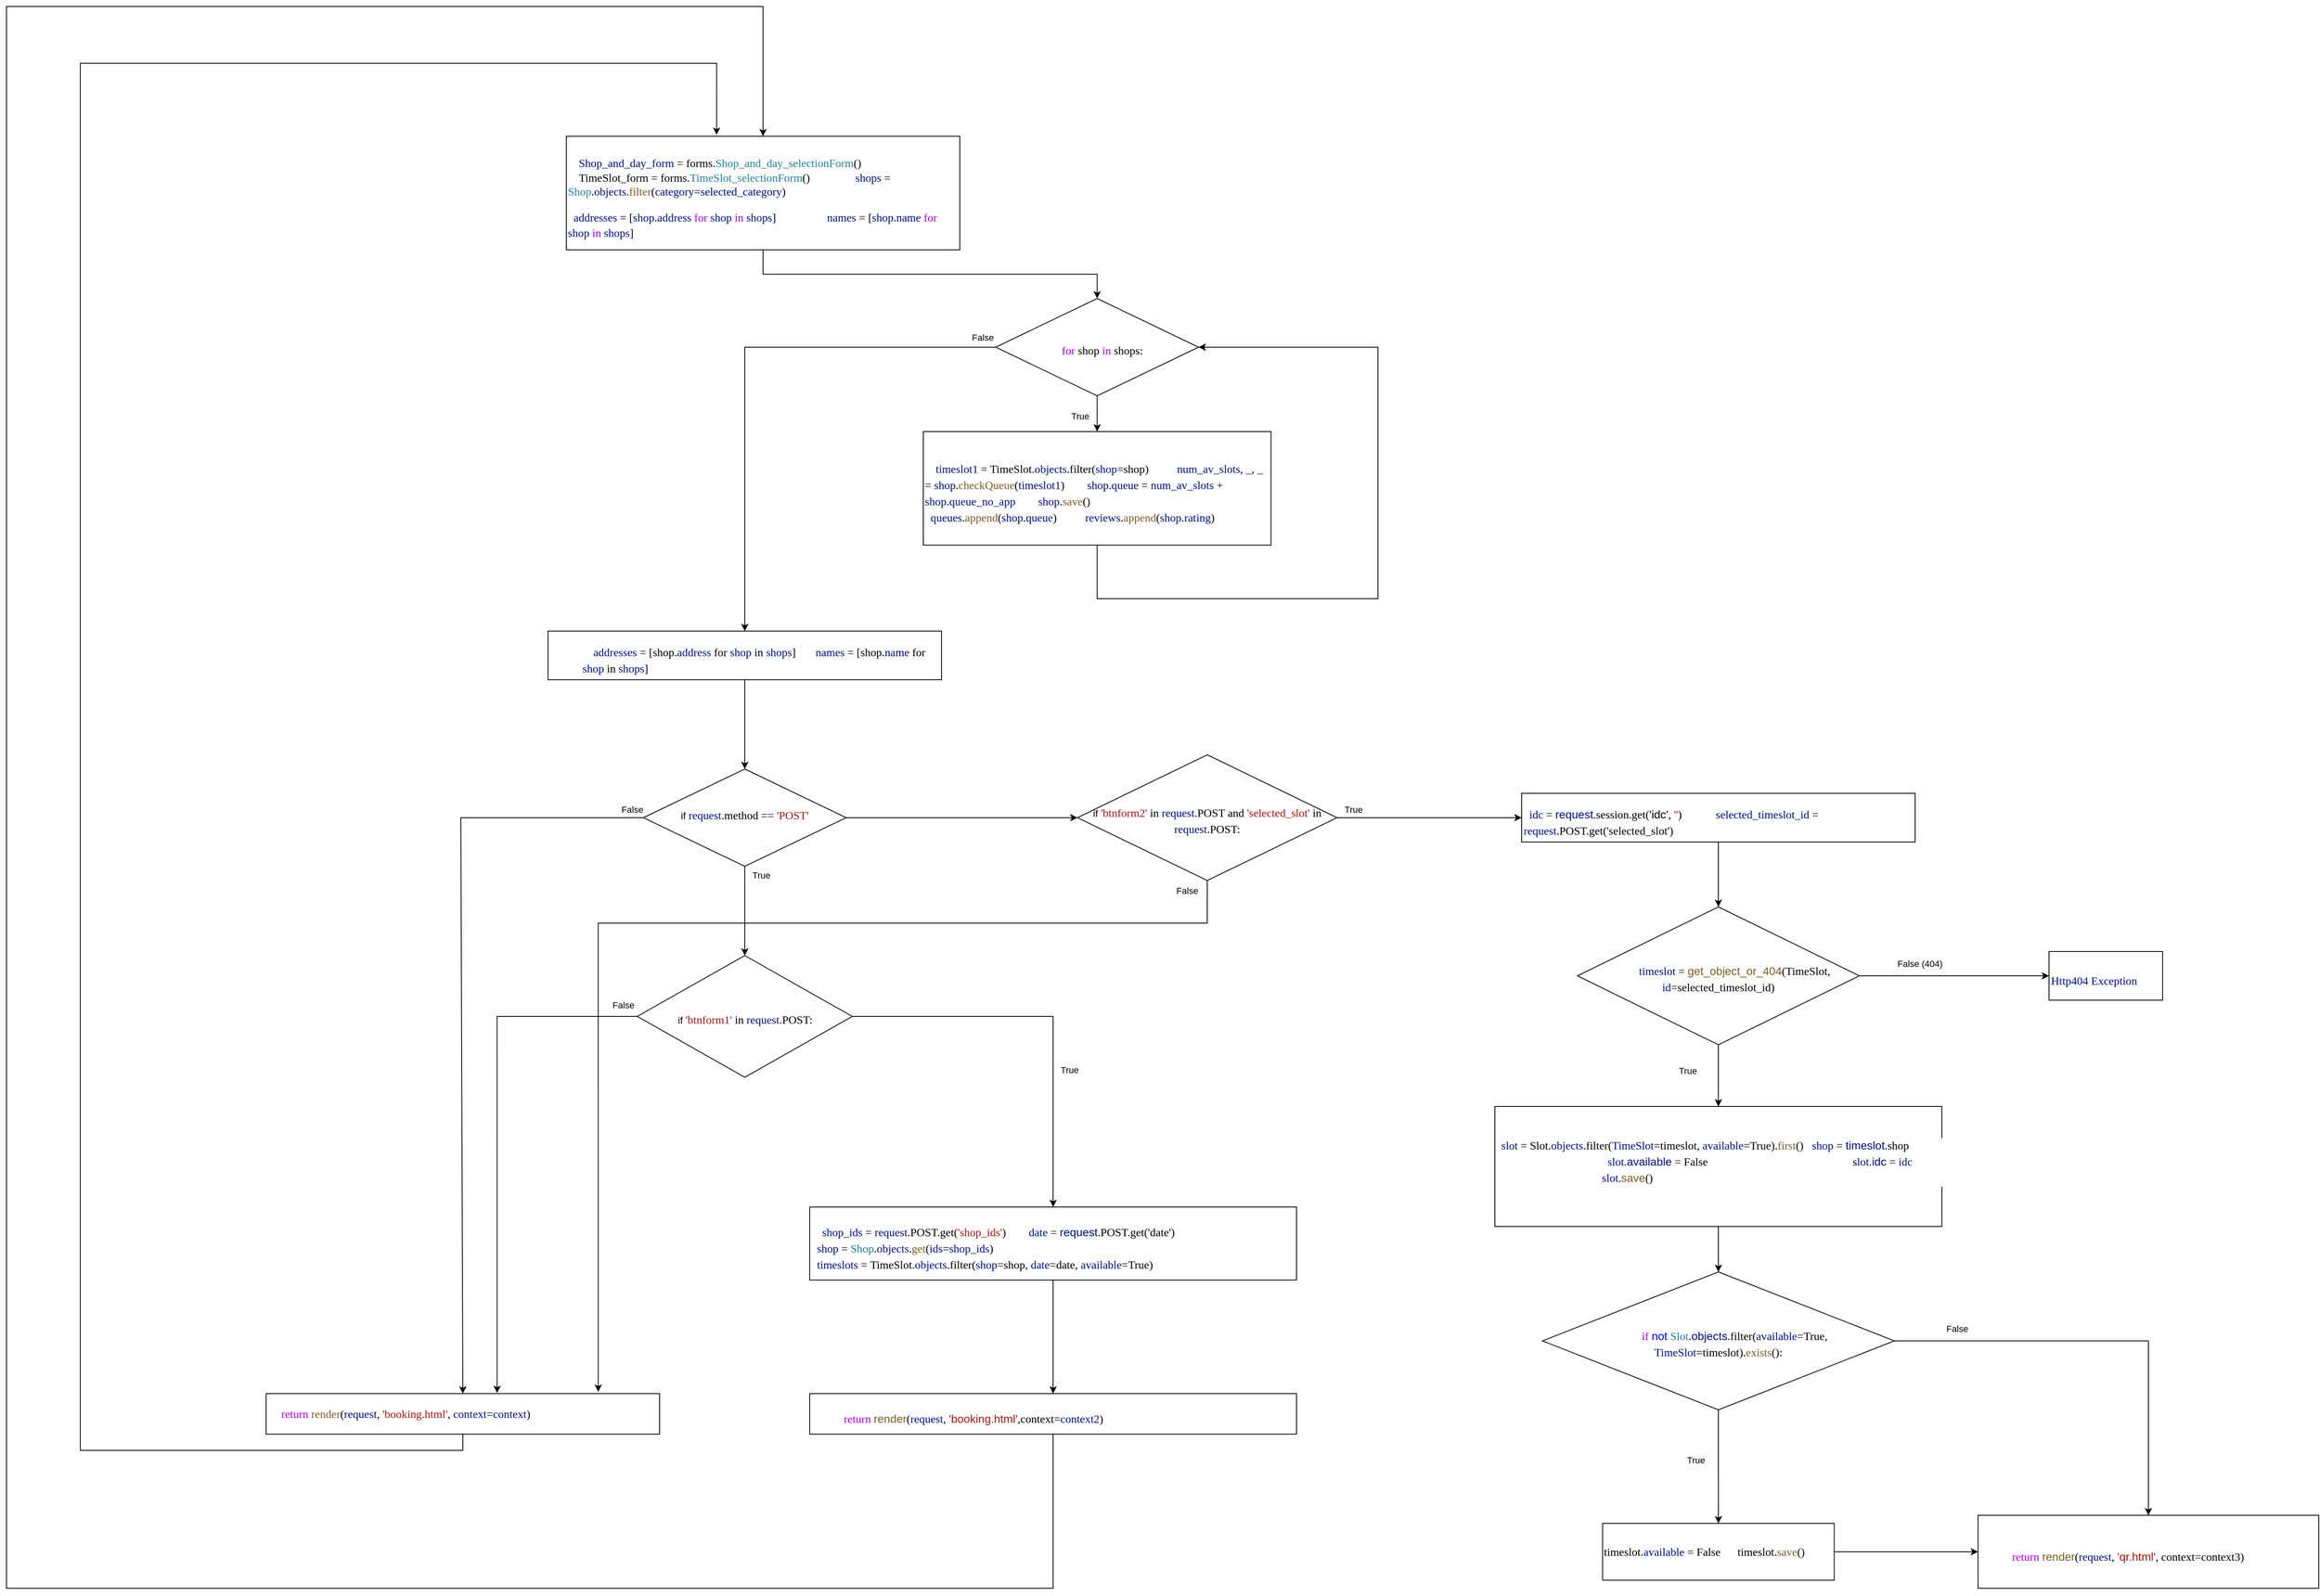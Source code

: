 <mxfile version="21.2.8" type="device">
  <diagram id="C5RBs43oDa-KdzZeNtuy" name="Page-1">
    <mxGraphModel dx="2042" dy="1754" grid="1" gridSize="10" guides="1" tooltips="1" connect="1" arrows="1" fold="1" page="1" pageScale="1" pageWidth="827" pageHeight="1169" math="0" shadow="0">
      <root>
        <mxCell id="WIyWlLk6GJQsqaUBKTNV-0" />
        <mxCell id="WIyWlLk6GJQsqaUBKTNV-1" parent="WIyWlLk6GJQsqaUBKTNV-0" />
        <mxCell id="g_3PfvaNaRXvP2yAAZFm-1" style="edgeStyle=orthogonalEdgeStyle;rounded=0;orthogonalLoop=1;jettySize=auto;html=1;exitX=0.5;exitY=1;exitDx=0;exitDy=0;entryX=0.5;entryY=0;entryDx=0;entryDy=0;" edge="1" parent="WIyWlLk6GJQsqaUBKTNV-1" source="WIyWlLk6GJQsqaUBKTNV-3" target="g_3PfvaNaRXvP2yAAZFm-5">
          <mxGeometry relative="1" as="geometry">
            <mxPoint x="220" y="-310" as="targetPoint" />
          </mxGeometry>
        </mxCell>
        <mxCell id="WIyWlLk6GJQsqaUBKTNV-3" value="&lt;p style=&quot;margin-bottom:0cm;line-height:14.25pt;background:&lt;br/&gt;white&quot; class=&quot;MsoNormal&quot;&gt;&amp;nbsp; &amp;nbsp;&amp;nbsp;&lt;span style=&quot;font-size:10.5pt;font-family:Consolas;mso-fareast-font-family:&amp;quot;Times New Roman&amp;quot;;&lt;br/&gt;mso-bidi-font-family:&amp;quot;Times New Roman&amp;quot;;color:#001080;mso-font-kerning:0pt;&lt;br/&gt;mso-ligatures:none;mso-ansi-language:EN-US;mso-fareast-language:IT&quot; lang=&quot;EN-US&quot;&gt;Shop_and_day_form&lt;/span&gt;&lt;span style=&quot;font-size: 10.5pt; font-family: Consolas;&quot; lang=&quot;EN-US&quot;&gt; = &lt;/span&gt;&lt;span style=&quot;font-size:10.5pt;font-family:Consolas;&lt;br/&gt;mso-fareast-font-family:&amp;quot;Times New Roman&amp;quot;;mso-bidi-font-family:&amp;quot;Times New Roman&amp;quot;;&lt;br/&gt;color:#267F99;mso-font-kerning:0pt;mso-ligatures:none;mso-ansi-language:EN-US;&lt;br/&gt;mso-fareast-language:IT&quot; lang=&quot;EN-US&quot;&gt;forms&lt;/span&gt;&lt;span style=&quot;font-size: 10.5pt; font-family: Consolas;&quot; lang=&quot;EN-US&quot;&gt;.&lt;/span&gt;&lt;span style=&quot;font-size:10.5pt;font-family:Consolas;mso-fareast-font-family:&amp;quot;Times New Roman&amp;quot;;&lt;br/&gt;mso-bidi-font-family:&amp;quot;Times New Roman&amp;quot;;color:#267F99;mso-font-kerning:0pt;&lt;br/&gt;mso-ligatures:none;mso-ansi-language:EN-US;mso-fareast-language:IT&quot; lang=&quot;EN-US&quot;&gt;Shop_and_day_selectionForm&lt;/span&gt;&lt;span style=&quot;font-size: 10.5pt; font-family: Consolas;&quot; lang=&quot;EN-US&quot;&gt;()&amp;nbsp;&lt;/span&gt;&lt;/p&gt;&amp;nbsp; &amp;nbsp;&amp;nbsp;&lt;span style=&quot;border-color: var(--border-color); font-size: 10.5pt; font-family: Consolas;&quot; lang=&quot;EN-US&quot;&gt;TimeSlot_form&amp;nbsp;=&amp;nbsp;&lt;/span&gt;&lt;span style=&quot;border-color: var(--border-color); font-size: 10.5pt; font-family: Consolas;&quot; lang=&quot;EN-US&quot;&gt;forms&lt;/span&gt;&lt;span style=&quot;border-color: var(--border-color); font-size: 10.5pt; font-family: Consolas;&quot; lang=&quot;EN-US&quot;&gt;.&lt;/span&gt;&lt;span style=&quot;border-color: var(--border-color); font-size: 10.5pt; font-family: Consolas; color: rgb(38, 127, 153);&quot; lang=&quot;EN-US&quot;&gt;TimeSlot_selectionForm&lt;/span&gt;&lt;span style=&quot;border-color: var(--border-color); font-size: 10.5pt; font-family: Consolas;&quot; lang=&quot;EN-US&quot;&gt;()&amp;nbsp; &amp;nbsp; &amp;nbsp; &amp;nbsp; &amp;nbsp; &amp;nbsp;&amp;nbsp;&lt;span style=&quot;font-size: 10.5pt; background-color: initial;&quot;&gt;&amp;nbsp; &amp;nbsp;&amp;nbsp;&lt;/span&gt;&lt;span style=&quot;font-size: 10.5pt; background-color: initial; color: rgb(0, 16, 128);&quot; lang=&quot;EN-US&quot;&gt;shops&lt;/span&gt;&lt;span style=&quot;font-size: 10.5pt; background-color: initial;&quot; lang=&quot;EN-US&quot;&gt; =&amp;nbsp; &lt;/span&gt;&lt;span style=&quot;font-size: 10.5pt; background-color: initial; color: rgb(38, 127, 153);&quot; lang=&quot;EN-US&quot;&gt;Shop&lt;/span&gt;&lt;span style=&quot;font-size: 10.5pt; background-color: initial;&quot; lang=&quot;EN-US&quot;&gt;.&lt;/span&gt;&lt;span style=&quot;font-size: 10.5pt; background-color: initial; color: rgb(0, 16, 128);&quot; lang=&quot;EN-US&quot;&gt;objects&lt;/span&gt;&lt;span style=&quot;font-size: 10.5pt; background-color: initial;&quot; lang=&quot;EN-US&quot;&gt;.&lt;/span&gt;&lt;span style=&quot;font-size: 10.5pt; background-color: initial; color: rgb(121, 94, 38);&quot; lang=&quot;EN-US&quot;&gt;filter&lt;/span&gt;&lt;span style=&quot;font-size: 10.5pt; background-color: initial;&quot; lang=&quot;EN-US&quot;&gt;(&lt;/span&gt;&lt;span style=&quot;font-size: 10.5pt; background-color: initial; color: rgb(0, 16, 128);&quot; lang=&quot;EN-US&quot;&gt;category&lt;/span&gt;&lt;span style=&quot;font-size: 10.5pt; background-color: initial;&quot; lang=&quot;EN-US&quot;&gt;=&lt;/span&gt;&lt;span style=&quot;font-size: 10.5pt; background-color: initial; color: rgb(0, 16, 128);&quot; lang=&quot;EN-US&quot;&gt;selected_category&lt;/span&gt;&lt;span style=&quot;font-size: 10.5pt; background-color: initial;&quot; lang=&quot;EN-US&quot;&gt;)&lt;br&gt;&lt;/span&gt;&lt;p style=&quot;margin-bottom:0cm;line-height:14.25pt;background:&lt;br/&gt;white&quot; class=&quot;MsoNormal&quot;&gt;&amp;nbsp; &lt;span style=&quot;font-size: 10.5pt; color: rgb(0, 16, 128);&quot; lang=&quot;EN-US&quot;&gt;addresses&lt;/span&gt;&lt;span style=&quot;font-size: 10.5pt;&quot; lang=&quot;EN-US&quot;&gt; = [&lt;/span&gt;&lt;span style=&quot;font-size: 10.5pt; color: rgb(0, 16, 128);&quot; lang=&quot;EN-US&quot;&gt;shop&lt;/span&gt;&lt;span style=&quot;font-size: 10.5pt;&quot; lang=&quot;EN-US&quot;&gt;.&lt;/span&gt;&lt;span style=&quot;font-size: 10.5pt; color: rgb(0, 16, 128);&quot; lang=&quot;EN-US&quot;&gt;address&lt;/span&gt;&lt;span style=&quot;font-size: 10.5pt;&quot; lang=&quot;EN-US&quot;&gt; &lt;/span&gt;&lt;span style=&quot;font-size: 10.5pt; color: rgb(175, 0, 219);&quot; lang=&quot;EN-US&quot;&gt;for&lt;/span&gt;&lt;span style=&quot;font-size: 10.5pt;&quot; lang=&quot;EN-US&quot;&gt; &lt;/span&gt;&lt;span style=&quot;font-size: 10.5pt; color: rgb(0, 16, 128);&quot; lang=&quot;EN-US&quot;&gt;shop&lt;/span&gt;&lt;span style=&quot;font-size: 10.5pt;&quot; lang=&quot;EN-US&quot;&gt; &lt;/span&gt;&lt;span style=&quot;font-size: 10.5pt; color: rgb(175, 0, 219);&quot; lang=&quot;EN-US&quot;&gt;in&lt;/span&gt;&lt;span style=&quot;font-size: 10.5pt;&quot; lang=&quot;EN-US&quot;&gt; &lt;/span&gt;&lt;span style=&quot;font-size: 10.5pt; color: rgb(0, 16, 128);&quot; lang=&quot;EN-US&quot;&gt;shops&lt;/span&gt;&lt;span style=&quot;font-size: 10.5pt;&quot; lang=&quot;EN-US&quot;&gt;]&amp;nbsp; &amp;nbsp; &amp;nbsp; &amp;nbsp; &amp;nbsp; &amp;nbsp; &amp;nbsp; &amp;nbsp; &amp;nbsp;&amp;nbsp;&lt;/span&gt;&lt;span style=&quot;font-size: 10.5pt; color: rgb(0, 16, 128);&quot; lang=&quot;EN-US&quot;&gt;names&lt;/span&gt;&lt;span style=&quot;font-size: 10.5pt;&quot; lang=&quot;EN-US&quot;&gt; = [&lt;/span&gt;&lt;span style=&quot;font-size: 10.5pt; color: rgb(0, 16, 128);&quot; lang=&quot;EN-US&quot;&gt;shop&lt;/span&gt;&lt;span style=&quot;font-size: 10.5pt;&quot; lang=&quot;EN-US&quot;&gt;.&lt;/span&gt;&lt;span style=&quot;font-size: 10.5pt; color: rgb(0, 16, 128);&quot; lang=&quot;EN-US&quot;&gt;name&lt;/span&gt;&lt;span style=&quot;font-size: 10.5pt;&quot; lang=&quot;EN-US&quot;&gt; &lt;/span&gt;&lt;span style=&quot;font-size: 10.5pt; color: rgb(175, 0, 219);&quot; lang=&quot;EN-US&quot;&gt;for&lt;/span&gt;&lt;span style=&quot;font-size: 10.5pt;&quot; lang=&quot;EN-US&quot;&gt; &lt;/span&gt;&lt;span style=&quot;font-size: 10.5pt; color: rgb(0, 16, 128);&quot; lang=&quot;EN-US&quot;&gt;shop&lt;/span&gt;&lt;span style=&quot;font-size: 10.5pt;&quot; lang=&quot;EN-US&quot;&gt; &lt;/span&gt;&lt;span style=&quot;font-size: 10.5pt; color: rgb(175, 0, 219);&quot; lang=&quot;EN-US&quot;&gt;in&lt;/span&gt;&lt;span style=&quot;font-size: 10.5pt;&quot; lang=&quot;EN-US&quot;&gt; &lt;/span&gt;&lt;span style=&quot;font-size: 10.5pt; color: rgb(0, 16, 128);&quot; lang=&quot;EN-US&quot;&gt;shops&lt;/span&gt;&lt;span style=&quot;font-size: 10.5pt;&quot; lang=&quot;EN-US&quot;&gt;]&lt;/span&gt;&lt;/p&gt;&lt;/span&gt;" style="rounded=0;whiteSpace=wrap;html=1;fontSize=12;glass=0;strokeWidth=1;shadow=0;align=left;" parent="WIyWlLk6GJQsqaUBKTNV-1" vertex="1">
          <mxGeometry y="-760" width="485" height="140" as="geometry" />
        </mxCell>
        <mxCell id="SWJyvGieFvOSJalt4ezU-30" style="edgeStyle=orthogonalEdgeStyle;rounded=0;orthogonalLoop=1;jettySize=auto;html=1;exitX=1;exitY=0.5;exitDx=0;exitDy=0;" parent="WIyWlLk6GJQsqaUBKTNV-1" source="WIyWlLk6GJQsqaUBKTNV-6" target="SWJyvGieFvOSJalt4ezU-29" edge="1">
          <mxGeometry relative="1" as="geometry" />
        </mxCell>
        <mxCell id="WIyWlLk6GJQsqaUBKTNV-6" value="if&lt;span style=&quot;font-size: 10.5pt; line-height: 107%; font-family: Consolas;&quot; lang=&quot;EN-US&quot;&gt; &lt;/span&gt;&lt;span style=&quot;font-size:10.5pt;line-height:107%;font-family:Consolas;mso-fareast-font-family:&lt;br/&gt;&amp;quot;Times New Roman&amp;quot;;mso-bidi-font-family:&amp;quot;Times New Roman&amp;quot;;color:#001080;&lt;br/&gt;mso-font-kerning:0pt;mso-ligatures:none;mso-ansi-language:EN-US;mso-fareast-language:&lt;br/&gt;IT;mso-bidi-language:AR-SA&quot; lang=&quot;EN-US&quot;&gt;request&lt;/span&gt;&lt;span style=&quot;font-size: 10.5pt; line-height: 107%; font-family: Consolas;&quot; lang=&quot;EN-US&quot;&gt;.method == &lt;/span&gt;&lt;span style=&quot;font-size:10.5pt;line-height:&lt;br/&gt;107%;font-family:Consolas;mso-fareast-font-family:&amp;quot;Times New Roman&amp;quot;;mso-bidi-font-family:&lt;br/&gt;&amp;quot;Times New Roman&amp;quot;;color:#A31515;mso-font-kerning:0pt;mso-ligatures:none;&lt;br/&gt;mso-ansi-language:EN-US;mso-fareast-language:IT;mso-bidi-language:AR-SA&quot; lang=&quot;EN-US&quot;&gt;&#39;POST&#39;&lt;/span&gt;" style="rhombus;whiteSpace=wrap;html=1;shadow=0;fontFamily=Helvetica;fontSize=12;align=center;strokeWidth=1;spacing=6;spacingTop=-4;" parent="WIyWlLk6GJQsqaUBKTNV-1" vertex="1">
          <mxGeometry x="95" y="20" width="250" height="120" as="geometry" />
        </mxCell>
        <mxCell id="SWJyvGieFvOSJalt4ezU-7" value="" style="endArrow=classic;html=1;rounded=0;exitX=0;exitY=0.5;exitDx=0;exitDy=0;entryX=0.5;entryY=0;entryDx=0;entryDy=0;" parent="WIyWlLk6GJQsqaUBKTNV-1" source="WIyWlLk6GJQsqaUBKTNV-6" target="SWJyvGieFvOSJalt4ezU-10" edge="1">
          <mxGeometry width="50" height="50" relative="1" as="geometry">
            <mxPoint x="290" y="190" as="sourcePoint" />
            <mxPoint x="-130" y="120" as="targetPoint" />
            <Array as="points">
              <mxPoint x="-130" y="80" />
            </Array>
          </mxGeometry>
        </mxCell>
        <mxCell id="SWJyvGieFvOSJalt4ezU-8" value="False" style="edgeLabel;html=1;align=center;verticalAlign=middle;resizable=0;points=[];" parent="SWJyvGieFvOSJalt4ezU-7" vertex="1" connectable="0">
          <mxGeometry x="-0.294" y="-2" relative="1" as="geometry">
            <mxPoint x="212" y="-115" as="offset" />
          </mxGeometry>
        </mxCell>
        <mxCell id="SWJyvGieFvOSJalt4ezU-28" style="edgeStyle=orthogonalEdgeStyle;rounded=0;orthogonalLoop=1;jettySize=auto;html=1;exitX=0.5;exitY=1;exitDx=0;exitDy=0;entryX=0.382;entryY=-0.013;entryDx=0;entryDy=0;entryPerimeter=0;" parent="WIyWlLk6GJQsqaUBKTNV-1" source="SWJyvGieFvOSJalt4ezU-10" target="WIyWlLk6GJQsqaUBKTNV-3" edge="1">
          <mxGeometry relative="1" as="geometry">
            <mxPoint x="150" y="-260" as="targetPoint" />
            <Array as="points">
              <mxPoint x="-127" y="860" />
              <mxPoint x="-599" y="860" />
              <mxPoint x="-599" y="-850" />
              <mxPoint x="185" y="-850" />
            </Array>
          </mxGeometry>
        </mxCell>
        <mxCell id="SWJyvGieFvOSJalt4ezU-10" value="&lt;p style=&quot;margin-bottom:0cm;line-height:14.25pt;background:&lt;br/&gt;white&quot; class=&quot;MsoNormal&quot;&gt;&amp;nbsp;&amp;nbsp; &amp;nbsp; &lt;span style=&quot;font-size: 10.5pt; font-family: Consolas; color: rgb(175, 0, 219);&quot; lang=&quot;EN-US&quot;&gt;return&lt;/span&gt;&lt;span style=&quot;font-size: 10.5pt; font-family: Consolas;&quot; lang=&quot;EN-US&quot;&gt; &lt;/span&gt;&lt;span style=&quot;font-size: 10.5pt; font-family: Consolas; color: rgb(121, 94, 38);&quot; lang=&quot;EN-US&quot;&gt;render&lt;/span&gt;&lt;span style=&quot;font-size: 10.5pt; font-family: Consolas;&quot; lang=&quot;EN-US&quot;&gt;(&lt;/span&gt;&lt;span style=&quot;font-size: 10.5pt; font-family: Consolas; color: rgb(0, 16, 128);&quot; lang=&quot;EN-US&quot;&gt;request&lt;/span&gt;&lt;span style=&quot;font-size: 10.5pt; font-family: Consolas;&quot; lang=&quot;EN-US&quot;&gt;, &lt;/span&gt;&lt;span style=&quot;font-size: 10.5pt; font-family: Consolas; color: rgb(163, 21, 21);&quot; lang=&quot;EN-US&quot;&gt;&#39;booking.html&#39;&lt;/span&gt;&lt;span style=&quot;font-size: 10.5pt; font-family: Consolas;&quot; lang=&quot;EN-US&quot;&gt;, &lt;/span&gt;&lt;span style=&quot;font-size: 10.5pt; font-family: Consolas; color: rgb(0, 16, 128);&quot; lang=&quot;EN-US&quot;&gt;context&lt;/span&gt;&lt;span style=&quot;font-size: 10.5pt; font-family: Consolas;&quot; lang=&quot;EN-US&quot;&gt;=&lt;/span&gt;&lt;span style=&quot;font-size: 10.5pt; font-family: Consolas; color: rgb(0, 16, 128);&quot; lang=&quot;EN-US&quot;&gt;context&lt;/span&gt;&lt;span style=&quot;font-size: 10.5pt; font-family: Consolas;&quot; lang=&quot;EN-US&quot;&gt;)&lt;/span&gt;&lt;/p&gt;&lt;p style=&quot;margin-bottom:0cm;line-height:14.25pt;background:&lt;br/&gt;white&quot; class=&quot;MsoNormal&quot;&gt;&lt;span style=&quot;font-size: 10.5pt; font-family: Consolas;&quot; lang=&quot;EN-US&quot;&gt;&lt;/span&gt;&lt;/p&gt;" style="rounded=0;whiteSpace=wrap;html=1;fontSize=12;glass=0;strokeWidth=1;shadow=0;align=left;" parent="WIyWlLk6GJQsqaUBKTNV-1" vertex="1">
          <mxGeometry x="-370" y="790" width="485" height="50" as="geometry" />
        </mxCell>
        <mxCell id="SWJyvGieFvOSJalt4ezU-12" value="" style="endArrow=classic;html=1;rounded=0;exitX=0.5;exitY=1;exitDx=0;exitDy=0;entryX=0.5;entryY=0;entryDx=0;entryDy=0;edgeStyle=orthogonalEdgeStyle;" parent="WIyWlLk6GJQsqaUBKTNV-1" source="WIyWlLk6GJQsqaUBKTNV-6" target="SWJyvGieFvOSJalt4ezU-13" edge="1">
          <mxGeometry width="50" height="50" relative="1" as="geometry">
            <mxPoint x="300" y="220" as="sourcePoint" />
            <mxPoint x="220" y="240" as="targetPoint" />
          </mxGeometry>
        </mxCell>
        <mxCell id="SWJyvGieFvOSJalt4ezU-16" value="True" style="edgeLabel;html=1;align=center;verticalAlign=middle;resizable=0;points=[];" parent="SWJyvGieFvOSJalt4ezU-12" vertex="1" connectable="0">
          <mxGeometry x="0.625" y="1" relative="1" as="geometry">
            <mxPoint x="19" y="-79" as="offset" />
          </mxGeometry>
        </mxCell>
        <mxCell id="SWJyvGieFvOSJalt4ezU-13" value="&lt;p style=&quot;margin-bottom:0cm;line-height:14.25pt;background:&lt;br/&gt;white&quot; class=&quot;MsoNormal&quot;&gt;if&lt;span style=&quot;font-size: 10.5pt; font-family: Consolas;&quot; lang=&quot;EN-US&quot;&gt; &lt;/span&gt;&lt;span style=&quot;font-size:10.5pt;font-family:Consolas;mso-fareast-font-family:&amp;quot;Times New Roman&amp;quot;;&lt;br/&gt;mso-bidi-font-family:&amp;quot;Times New Roman&amp;quot;;color:#A31515;mso-font-kerning:0pt;&lt;br/&gt;mso-ligatures:none;mso-ansi-language:EN-US;mso-fareast-language:IT&quot; lang=&quot;EN-US&quot;&gt;&#39;btnform1&#39;&lt;/span&gt;&lt;span style=&quot;font-size: 10.5pt; font-family: Consolas;&quot; lang=&quot;EN-US&quot;&gt; &lt;/span&gt;&lt;span style=&quot;font-size:10.5pt;font-family:Consolas;&lt;br/&gt;mso-fareast-font-family:&amp;quot;Times New Roman&amp;quot;;mso-bidi-font-family:&amp;quot;Times New Roman&amp;quot;;&lt;br/&gt;color:blue;mso-font-kerning:0pt;mso-ligatures:none;mso-ansi-language:EN-US;&lt;br/&gt;mso-fareast-language:IT&quot; lang=&quot;EN-US&quot;&gt;in&lt;/span&gt;&lt;span style=&quot;font-size: 10.5pt; font-family: Consolas;&quot; lang=&quot;EN-US&quot;&gt; &lt;/span&gt;&lt;span style=&quot;font-size:10.5pt;font-family:Consolas;mso-fareast-font-family:&amp;quot;Times New Roman&amp;quot;;&lt;br/&gt;mso-bidi-font-family:&amp;quot;Times New Roman&amp;quot;;color:#001080;mso-font-kerning:0pt;&lt;br/&gt;mso-ligatures:none;mso-ansi-language:EN-US;mso-fareast-language:IT&quot; lang=&quot;EN-US&quot;&gt;request&lt;/span&gt;&lt;span style=&quot;font-size: 10.5pt; font-family: Consolas;&quot; lang=&quot;EN-US&quot;&gt;.POST:&lt;/span&gt;&lt;/p&gt;" style="rhombus;whiteSpace=wrap;html=1;shadow=0;fontFamily=Helvetica;fontSize=12;align=center;strokeWidth=1;spacing=6;spacingTop=-4;" parent="WIyWlLk6GJQsqaUBKTNV-1" vertex="1">
          <mxGeometry x="87.5" y="250" width="265" height="150" as="geometry" />
        </mxCell>
        <mxCell id="SWJyvGieFvOSJalt4ezU-17" value="" style="endArrow=classic;html=1;rounded=0;exitX=1;exitY=0.5;exitDx=0;exitDy=0;entryX=0.5;entryY=0;entryDx=0;entryDy=0;edgeStyle=orthogonalEdgeStyle;" parent="WIyWlLk6GJQsqaUBKTNV-1" source="SWJyvGieFvOSJalt4ezU-13" target="SWJyvGieFvOSJalt4ezU-22" edge="1">
          <mxGeometry width="50" height="50" relative="1" as="geometry">
            <mxPoint x="219.5" y="420" as="sourcePoint" />
            <mxPoint x="219.5" y="530" as="targetPoint" />
            <Array as="points">
              <mxPoint x="600" y="325" />
            </Array>
          </mxGeometry>
        </mxCell>
        <mxCell id="SWJyvGieFvOSJalt4ezU-18" value="True" style="edgeLabel;html=1;align=center;verticalAlign=middle;resizable=0;points=[];" parent="SWJyvGieFvOSJalt4ezU-17" vertex="1" connectable="0">
          <mxGeometry x="0.625" y="1" relative="1" as="geometry">
            <mxPoint x="19" y="-79" as="offset" />
          </mxGeometry>
        </mxCell>
        <mxCell id="SWJyvGieFvOSJalt4ezU-19" value="" style="endArrow=classic;html=1;rounded=0;exitX=0;exitY=0.5;exitDx=0;exitDy=0;edgeStyle=orthogonalEdgeStyle;entryX=0.587;entryY=-0.016;entryDx=0;entryDy=0;entryPerimeter=0;" parent="WIyWlLk6GJQsqaUBKTNV-1" source="SWJyvGieFvOSJalt4ezU-13" target="SWJyvGieFvOSJalt4ezU-10" edge="1">
          <mxGeometry width="50" height="50" relative="1" as="geometry">
            <mxPoint x="210" y="90" as="sourcePoint" />
            <mxPoint x="-70" y="720" as="targetPoint" />
            <Array as="points">
              <mxPoint x="-85" y="325" />
            </Array>
          </mxGeometry>
        </mxCell>
        <mxCell id="SWJyvGieFvOSJalt4ezU-20" value="False" style="edgeLabel;html=1;align=center;verticalAlign=middle;resizable=0;points=[];" parent="SWJyvGieFvOSJalt4ezU-19" vertex="1" connectable="0">
          <mxGeometry x="-0.294" y="-2" relative="1" as="geometry">
            <mxPoint x="852" y="-207" as="offset" />
          </mxGeometry>
        </mxCell>
        <mxCell id="SWJyvGieFvOSJalt4ezU-25" style="edgeStyle=orthogonalEdgeStyle;rounded=0;orthogonalLoop=1;jettySize=auto;html=1;exitX=0.5;exitY=1;exitDx=0;exitDy=0;" parent="WIyWlLk6GJQsqaUBKTNV-1" source="SWJyvGieFvOSJalt4ezU-22" target="SWJyvGieFvOSJalt4ezU-24" edge="1">
          <mxGeometry relative="1" as="geometry" />
        </mxCell>
        <mxCell id="SWJyvGieFvOSJalt4ezU-22" value="&lt;p style=&quot;border-color: var(--border-color); margin-bottom: 0cm; line-height: 14.25pt;&quot; class=&quot;MsoNormal&quot;&gt;&lt;span style=&quot;background-color: initial;&quot;&gt;&amp;nbsp; &amp;nbsp;&amp;nbsp;&lt;/span&gt;&lt;span style=&quot;background-color: initial; border-color: var(--border-color); font-size: 10.5pt; font-family: Consolas; color: rgb(0, 16, 128);&quot; lang=&quot;EN-US&quot;&gt;shop_ids&lt;/span&gt;&lt;span style=&quot;background-color: initial; border-color: var(--border-color); font-size: 10.5pt; font-family: Consolas;&quot; lang=&quot;EN-US&quot;&gt;&amp;nbsp;=&amp;nbsp;&lt;/span&gt;&lt;span style=&quot;background-color: initial; border-color: var(--border-color); font-size: 10.5pt; font-family: Consolas; color: rgb(0, 16, 128);&quot; lang=&quot;EN-US&quot;&gt;request&lt;/span&gt;&lt;span style=&quot;background-color: initial; border-color: var(--border-color); font-size: 10.5pt; font-family: Consolas;&quot; lang=&quot;EN-US&quot;&gt;.POST.get(&lt;/span&gt;&lt;span style=&quot;background-color: initial; border-color: var(--border-color); font-size: 10.5pt; font-family: Consolas; color: rgb(163, 21, 21);&quot; lang=&quot;EN-US&quot;&gt;&#39;shop_ids&#39;&lt;/span&gt;&lt;span style=&quot;background-color: initial; border-color: var(--border-color); font-size: 10.5pt; font-family: Consolas;&quot; lang=&quot;EN-US&quot;&gt;)&amp;nbsp; &amp;nbsp; &amp;nbsp; &amp;nbsp;&lt;/span&gt;&lt;span style=&quot;background-color: initial; border-color: var(--border-color); font-size: 10.5pt; font-family: Consolas;&quot; lang=&quot;EN-US&quot;&gt;&amp;nbsp;&lt;/span&gt;&lt;span style=&quot;background-color: initial; border-color: var(--border-color); font-size: 10.5pt; font-family: Consolas; color: rgb(0, 16, 128);&quot; lang=&quot;EN-US&quot;&gt;date&lt;/span&gt;&lt;span style=&quot;background-color: initial; border-color: var(--border-color); font-size: 10.5pt; font-family: Consolas;&quot; lang=&quot;EN-US&quot;&gt;&amp;nbsp;=&amp;nbsp;&lt;/span&gt;&lt;span style=&quot;background-color: initial; border-color: var(--border-color); font-size: 10.5pt; color: rgb(0, 16, 128);&quot; lang=&quot;EN-US&quot;&gt;request&lt;/span&gt;&lt;span style=&quot;background-color: initial; border-color: var(--border-color); font-size: 10.5pt; font-family: Consolas;&quot; lang=&quot;EN-US&quot;&gt;.POST.get(&lt;/span&gt;&lt;span style=&quot;background-color: initial; border-color: var(--border-color); font-size: 10.5pt; font-family: Consolas;&quot; lang=&quot;EN-US&quot;&gt;&#39;date&#39;&lt;/span&gt;&lt;span style=&quot;background-color: initial; border-color: var(--border-color); font-size: 10.5pt; font-family: Consolas;&quot; lang=&quot;EN-US&quot;&gt;)&amp;nbsp; &amp;nbsp; &amp;nbsp; &amp;nbsp; &amp;nbsp; &amp;nbsp;&amp;nbsp;&lt;/span&gt;&lt;span style=&quot;background-color: initial; border-color: var(--border-color); font-size: 10.5pt; font-family: Consolas; color: rgb(0, 16, 128);&quot; lang=&quot;EN-US&quot;&gt;shop&lt;/span&gt;&lt;span style=&quot;background-color: initial; border-color: var(--border-color); font-size: 10.5pt; font-family: Consolas;&quot; lang=&quot;EN-US&quot;&gt;&amp;nbsp;=&amp;nbsp;&lt;/span&gt;&lt;span style=&quot;background-color: initial; border-color: var(--border-color); font-size: 10.5pt; font-family: Consolas; color: rgb(38, 127, 153);&quot; lang=&quot;EN-US&quot;&gt;Shop&lt;/span&gt;&lt;span style=&quot;background-color: initial; border-color: var(--border-color); font-size: 10.5pt; font-family: Consolas;&quot; lang=&quot;EN-US&quot;&gt;.&lt;/span&gt;&lt;span style=&quot;background-color: initial; border-color: var(--border-color); font-size: 10.5pt; font-family: Consolas; color: rgb(0, 16, 128);&quot; lang=&quot;EN-US&quot;&gt;objects&lt;/span&gt;&lt;span style=&quot;background-color: initial; border-color: var(--border-color); font-size: 10.5pt; font-family: Consolas;&quot; lang=&quot;EN-US&quot;&gt;.&lt;/span&gt;&lt;span style=&quot;background-color: initial; border-color: var(--border-color); font-size: 10.5pt; font-family: Consolas; color: rgb(121, 94, 38);&quot; lang=&quot;EN-US&quot;&gt;get&lt;/span&gt;&lt;span style=&quot;background-color: initial; border-color: var(--border-color); font-size: 10.5pt; font-family: Consolas;&quot; lang=&quot;EN-US&quot;&gt;(&lt;/span&gt;&lt;span style=&quot;background-color: initial; border-color: var(--border-color); font-size: 10.5pt; font-family: Consolas; color: rgb(0, 16, 128);&quot; lang=&quot;EN-US&quot;&gt;ids&lt;/span&gt;&lt;span style=&quot;background-color: initial; border-color: var(--border-color); font-size: 10.5pt; font-family: Consolas;&quot; lang=&quot;EN-US&quot;&gt;=&lt;/span&gt;&lt;span style=&quot;background-color: initial; border-color: var(--border-color); font-size: 10.5pt; font-family: Consolas; color: rgb(0, 16, 128);&quot; lang=&quot;EN-US&quot;&gt;shop_ids&lt;/span&gt;&lt;span style=&quot;background-color: initial; border-color: var(--border-color); font-size: 10.5pt; font-family: Consolas;&quot; lang=&quot;EN-US&quot;&gt;)&lt;/span&gt;&lt;span style=&quot;background-color: initial; text-indent: -70.9pt; border-color: var(--border-color); font-size: 10.5pt; font-family: Consolas;&quot; lang=&quot;EN-US&quot;&gt;&amp;nbsp; &amp;nbsp; &amp;nbsp; &amp;nbsp;&amp;nbsp;&lt;/span&gt;&lt;span style=&quot;background-color: initial; text-indent: -70.9pt; border-color: var(--border-color); font-size: 10.5pt; font-family: Consolas; color: rgb(0, 16, 128);&quot; lang=&quot;EN-US&quot;&gt;timeslots&lt;/span&gt;&lt;span style=&quot;background-color: initial; text-indent: -70.9pt; border-color: var(--border-color); font-size: 10.5pt; font-family: Consolas;&quot; lang=&quot;EN-US&quot;&gt;&amp;nbsp;=&amp;nbsp;&lt;/span&gt;&lt;span style=&quot;background-color: initial; text-indent: -70.9pt; border-color: var(--border-color); font-size: 10.5pt; font-family: Consolas;&quot; lang=&quot;EN-US&quot;&gt;TimeSlot&lt;/span&gt;&lt;span style=&quot;background-color: initial; text-indent: -70.9pt; border-color: var(--border-color); font-size: 10.5pt; font-family: Consolas;&quot; lang=&quot;EN-US&quot;&gt;.&lt;/span&gt;&lt;span style=&quot;background-color: initial; text-indent: -70.9pt; border-color: var(--border-color); font-size: 10.5pt; font-family: Consolas; color: rgb(0, 16, 128);&quot; lang=&quot;EN-US&quot;&gt;objects&lt;/span&gt;&lt;span style=&quot;background-color: initial; text-indent: -70.9pt; border-color: var(--border-color); font-size: 10.5pt; font-family: Consolas;&quot; lang=&quot;EN-US&quot;&gt;.&lt;/span&gt;&lt;span style=&quot;background-color: initial; text-indent: -70.9pt; border-color: var(--border-color); font-size: 10.5pt; font-family: Consolas;&quot; lang=&quot;EN-US&quot;&gt;filter&lt;/span&gt;&lt;span style=&quot;background-color: initial; text-indent: -70.9pt; border-color: var(--border-color); font-size: 10.5pt; font-family: Consolas;&quot; lang=&quot;EN-US&quot;&gt;(&lt;/span&gt;&lt;span style=&quot;background-color: initial; text-indent: -70.9pt; border-color: var(--border-color); font-size: 10.5pt; font-family: Consolas; color: rgb(0, 16, 128);&quot; lang=&quot;EN-US&quot;&gt;shop&lt;/span&gt;&lt;span style=&quot;background-color: initial; text-indent: -70.9pt; border-color: var(--border-color); font-size: 10.5pt; font-family: Consolas;&quot; lang=&quot;EN-US&quot;&gt;=&lt;/span&gt;&lt;span style=&quot;background-color: initial; text-indent: -70.9pt; border-color: var(--border-color); font-size: 10.5pt; font-family: Consolas;&quot; lang=&quot;EN-US&quot;&gt;shop&lt;/span&gt;&lt;span style=&quot;background-color: initial; text-indent: -70.9pt; border-color: var(--border-color); font-size: 10.5pt; font-family: Consolas;&quot; lang=&quot;EN-US&quot;&gt;,&amp;nbsp;&lt;/span&gt;&lt;span style=&quot;background-color: initial; text-indent: -70.9pt; border-color: var(--border-color); font-size: 10.5pt; font-family: Consolas; color: rgb(0, 16, 128);&quot; lang=&quot;EN-US&quot;&gt;date&lt;/span&gt;&lt;span style=&quot;background-color: initial; text-indent: -70.9pt; border-color: var(--border-color); font-size: 10.5pt; font-family: Consolas;&quot; lang=&quot;EN-US&quot;&gt;=&lt;/span&gt;&lt;span style=&quot;background-color: initial; text-indent: -70.9pt; border-color: var(--border-color); font-size: 10.5pt; font-family: Consolas;&quot; lang=&quot;EN-US&quot;&gt;date&lt;/span&gt;&lt;span style=&quot;background-color: initial; text-indent: -70.9pt; border-color: var(--border-color); font-size: 10.5pt; font-family: Consolas;&quot; lang=&quot;EN-US&quot;&gt;,&amp;nbsp;&lt;/span&gt;&lt;span style=&quot;background-color: initial; text-indent: -70.9pt; border-color: var(--border-color); font-size: 10.5pt; font-family: Consolas; color: rgb(0, 16, 128);&quot; lang=&quot;EN-US&quot;&gt;available&lt;/span&gt;&lt;span style=&quot;background-color: initial; text-indent: -70.9pt; border-color: var(--border-color); font-size: 10.5pt; font-family: Consolas;&quot; lang=&quot;EN-US&quot;&gt;=&lt;/span&gt;&lt;span style=&quot;background-color: initial; text-indent: -70.9pt; border-color: var(--border-color); font-size: 10.5pt; font-family: Consolas;&quot; lang=&quot;EN-US&quot;&gt;True&lt;/span&gt;&lt;span style=&quot;background-color: initial; text-indent: -70.9pt; border-color: var(--border-color); font-size: 10.5pt; font-family: Consolas;&quot; lang=&quot;EN-US&quot;&gt;)&lt;/span&gt;&lt;/p&gt;" style="rounded=0;whiteSpace=wrap;html=1;fontSize=12;glass=0;strokeWidth=1;shadow=0;align=left;" parent="WIyWlLk6GJQsqaUBKTNV-1" vertex="1">
          <mxGeometry x="300" y="560" width="600" height="90" as="geometry" />
        </mxCell>
        <mxCell id="SWJyvGieFvOSJalt4ezU-26" style="edgeStyle=orthogonalEdgeStyle;rounded=0;orthogonalLoop=1;jettySize=auto;html=1;exitX=0.5;exitY=1;exitDx=0;exitDy=0;entryX=0.5;entryY=0;entryDx=0;entryDy=0;" parent="WIyWlLk6GJQsqaUBKTNV-1" source="SWJyvGieFvOSJalt4ezU-24" target="WIyWlLk6GJQsqaUBKTNV-3" edge="1">
          <mxGeometry relative="1" as="geometry">
            <mxPoint x="-510" y="-180" as="targetPoint" />
            <Array as="points">
              <mxPoint x="600" y="1030" />
              <mxPoint x="-690" y="1030" />
              <mxPoint x="-690" y="-920" />
              <mxPoint x="243" y="-920" />
            </Array>
          </mxGeometry>
        </mxCell>
        <mxCell id="SWJyvGieFvOSJalt4ezU-24" value="&lt;p style=&quot;margin-bottom:0cm;line-height:14.25pt;background:&lt;br/&gt;white&quot; class=&quot;MsoNormal&quot;&gt;&amp;nbsp; &amp;nbsp; &amp;nbsp; &amp;nbsp; &amp;nbsp; &amp;nbsp;&amp;nbsp;&lt;span style=&quot;font-size:10.5pt;font-family:Consolas;mso-fareast-font-family:&lt;br/&gt;&amp;quot;Times New Roman&amp;quot;;mso-bidi-font-family:&amp;quot;Times New Roman&amp;quot;;color:#AF00DB;&lt;br/&gt;mso-font-kerning:0pt;mso-ligatures:none;mso-ansi-language:EN-US;mso-fareast-language:&lt;br/&gt;IT&quot; lang=&quot;EN-US&quot;&gt;return&lt;/span&gt;&lt;span style=&quot;font-size: 10.5pt; font-family: Consolas;&quot; lang=&quot;EN-US&quot;&gt; &lt;/span&gt;&lt;span style=&quot;font-size:10.5pt;&lt;br/&gt;font-family:Consolas;mso-fareast-font-family:&amp;quot;Times New Roman&amp;quot;;mso-bidi-font-family:&lt;br/&gt;&amp;quot;Times New Roman&amp;quot;;color:#795E26;mso-font-kerning:0pt;mso-ligatures:none;&lt;br/&gt;mso-ansi-language:EN-US;mso-fareast-language:IT&quot; lang=&quot;EN-US&quot;&gt;render&lt;/span&gt;&lt;span style=&quot;font-size: 10.5pt; font-family: Consolas;&quot; lang=&quot;EN-US&quot;&gt;(&lt;/span&gt;&lt;span style=&quot;font-size:10.5pt;font-family:Consolas;mso-fareast-font-family:&lt;br/&gt;&amp;quot;Times New Roman&amp;quot;;mso-bidi-font-family:&amp;quot;Times New Roman&amp;quot;;color:#001080;&lt;br/&gt;mso-font-kerning:0pt;mso-ligatures:none;mso-ansi-language:EN-US;mso-fareast-language:&lt;br/&gt;IT&quot; lang=&quot;EN-US&quot;&gt;request&lt;/span&gt;&lt;span style=&quot;font-size: 10.5pt; font-family: Consolas;&quot; lang=&quot;EN-US&quot;&gt;, &lt;/span&gt;&lt;span style=&quot;font-size:10.5pt;&lt;br/&gt;font-family:Consolas;mso-fareast-font-family:&amp;quot;Times New Roman&amp;quot;;mso-bidi-font-family:&lt;br/&gt;&amp;quot;Times New Roman&amp;quot;;color:#A31515;mso-font-kerning:0pt;mso-ligatures:none;&lt;br/&gt;mso-ansi-language:EN-US;mso-fareast-language:IT&quot; lang=&quot;EN-US&quot;&gt;&#39;booking.html&#39;&lt;/span&gt;&lt;span style=&quot;font-size: 10.5pt; font-family: Consolas;&quot; lang=&quot;EN-US&quot;&gt;,&lt;/span&gt;&lt;span style=&quot;font-size:10.5pt;font-family:Consolas;&lt;br/&gt;mso-fareast-font-family:&amp;quot;Times New Roman&amp;quot;;mso-bidi-font-family:&amp;quot;Times New Roman&amp;quot;;&lt;br/&gt;color:#001080;mso-font-kerning:0pt;mso-ligatures:none;mso-ansi-language:EN-US;&lt;br/&gt;mso-fareast-language:IT&quot; lang=&quot;EN-US&quot;&gt;context&lt;/span&gt;&lt;span style=&quot;font-size: 10.5pt; font-family: Consolas;&quot; lang=&quot;EN-US&quot;&gt;=&lt;/span&gt;&lt;span style=&quot;font-size:10.5pt;font-family:Consolas;mso-fareast-font-family:&amp;quot;Times New Roman&amp;quot;;&lt;br/&gt;mso-bidi-font-family:&amp;quot;Times New Roman&amp;quot;;color:#001080;mso-font-kerning:0pt;&lt;br/&gt;mso-ligatures:none;mso-ansi-language:EN-US;mso-fareast-language:IT&quot; lang=&quot;EN-US&quot;&gt;context2&lt;/span&gt;&lt;span style=&quot;font-size: 10.5pt; font-family: Consolas;&quot; lang=&quot;EN-US&quot;&gt;)&lt;/span&gt;&lt;/p&gt;" style="rounded=0;whiteSpace=wrap;html=1;fontSize=12;glass=0;strokeWidth=1;shadow=0;align=left;" parent="WIyWlLk6GJQsqaUBKTNV-1" vertex="1">
          <mxGeometry x="300" y="790" width="600" height="50" as="geometry" />
        </mxCell>
        <mxCell id="SWJyvGieFvOSJalt4ezU-32" style="edgeStyle=orthogonalEdgeStyle;rounded=0;orthogonalLoop=1;jettySize=auto;html=1;exitX=0.5;exitY=1;exitDx=0;exitDy=0;entryX=0.844;entryY=-0.044;entryDx=0;entryDy=0;entryPerimeter=0;" parent="WIyWlLk6GJQsqaUBKTNV-1" source="SWJyvGieFvOSJalt4ezU-29" target="SWJyvGieFvOSJalt4ezU-10" edge="1">
          <mxGeometry relative="1" as="geometry">
            <Array as="points">
              <mxPoint x="790" y="210" />
              <mxPoint x="39" y="210" />
            </Array>
          </mxGeometry>
        </mxCell>
        <mxCell id="SWJyvGieFvOSJalt4ezU-35" style="edgeStyle=orthogonalEdgeStyle;rounded=0;orthogonalLoop=1;jettySize=auto;html=1;exitX=1;exitY=0.5;exitDx=0;exitDy=0;entryX=0;entryY=0.5;entryDx=0;entryDy=0;" parent="WIyWlLk6GJQsqaUBKTNV-1" source="SWJyvGieFvOSJalt4ezU-29" target="SWJyvGieFvOSJalt4ezU-34" edge="1">
          <mxGeometry relative="1" as="geometry" />
        </mxCell>
        <mxCell id="SWJyvGieFvOSJalt4ezU-29" value="&lt;p style=&quot;margin-bottom:0cm;line-height:14.25pt;background:&lt;br/&gt;white&quot; class=&quot;MsoNormal&quot;&gt;if&lt;span style=&quot;font-size: 10.5pt; font-family: Consolas;&quot; lang=&quot;EN-US&quot;&gt; &lt;/span&gt;&lt;span style=&quot;font-size:10.5pt;font-family:Consolas;mso-fareast-font-family:&amp;quot;Times New Roman&amp;quot;;&lt;br/&gt;mso-bidi-font-family:&amp;quot;Times New Roman&amp;quot;;color:#A31515;mso-font-kerning:0pt;&lt;br/&gt;mso-ligatures:none;mso-ansi-language:EN-US;mso-fareast-language:IT&quot; lang=&quot;EN-US&quot;&gt;&#39;btnform2&#39;&lt;/span&gt;&lt;span style=&quot;font-size: 10.5pt; font-family: Consolas;&quot; lang=&quot;EN-US&quot;&gt; &lt;/span&gt;&lt;span style=&quot;font-size:10.5pt;font-family:Consolas;&lt;br/&gt;mso-fareast-font-family:&amp;quot;Times New Roman&amp;quot;;mso-bidi-font-family:&amp;quot;Times New Roman&amp;quot;;&lt;br/&gt;color:blue;mso-font-kerning:0pt;mso-ligatures:none;mso-ansi-language:EN-US;&lt;br/&gt;mso-fareast-language:IT&quot; lang=&quot;EN-US&quot;&gt;in&lt;/span&gt;&lt;span style=&quot;font-size: 10.5pt; font-family: Consolas;&quot; lang=&quot;EN-US&quot;&gt; &lt;/span&gt;&lt;span style=&quot;font-size:10.5pt;font-family:Consolas;mso-fareast-font-family:&amp;quot;Times New Roman&amp;quot;;&lt;br/&gt;mso-bidi-font-family:&amp;quot;Times New Roman&amp;quot;;color:#001080;mso-font-kerning:0pt;&lt;br/&gt;mso-ligatures:none;mso-ansi-language:EN-US;mso-fareast-language:IT&quot; lang=&quot;EN-US&quot;&gt;request&lt;/span&gt;&lt;span style=&quot;font-size: 10.5pt; font-family: Consolas;&quot; lang=&quot;EN-US&quot;&gt;.POST &lt;/span&gt;&lt;span style=&quot;font-size:10.5pt;font-family:Consolas;&lt;br/&gt;mso-fareast-font-family:&amp;quot;Times New Roman&amp;quot;;mso-bidi-font-family:&amp;quot;Times New Roman&amp;quot;;&lt;br/&gt;color:blue;mso-font-kerning:0pt;mso-ligatures:none;mso-ansi-language:EN-US;&lt;br/&gt;mso-fareast-language:IT&quot; lang=&quot;EN-US&quot;&gt;and&lt;/span&gt;&lt;span style=&quot;font-size: 10.5pt; font-family: Consolas;&quot; lang=&quot;EN-US&quot;&gt; &lt;/span&gt;&lt;span style=&quot;font-size:10.5pt;font-family:Consolas;mso-fareast-font-family:&amp;quot;Times New Roman&amp;quot;;&lt;br/&gt;mso-bidi-font-family:&amp;quot;Times New Roman&amp;quot;;color:#A31515;mso-font-kerning:0pt;&lt;br/&gt;mso-ligatures:none;mso-ansi-language:EN-US;mso-fareast-language:IT&quot; lang=&quot;EN-US&quot;&gt;&#39;selected_slot&#39;&lt;/span&gt;&lt;span style=&quot;font-size: 10.5pt; font-family: Consolas;&quot; lang=&quot;EN-US&quot;&gt; &lt;/span&gt;&lt;span style=&quot;font-size:10.5pt;font-family:Consolas;&lt;br/&gt;mso-fareast-font-family:&amp;quot;Times New Roman&amp;quot;;mso-bidi-font-family:&amp;quot;Times New Roman&amp;quot;;&lt;br/&gt;color:blue;mso-font-kerning:0pt;mso-ligatures:none;mso-ansi-language:EN-US;&lt;br/&gt;mso-fareast-language:IT&quot; lang=&quot;EN-US&quot;&gt;in&lt;/span&gt;&lt;span style=&quot;font-size: 10.5pt; font-family: Consolas;&quot; lang=&quot;EN-US&quot;&gt; &lt;/span&gt;&lt;span style=&quot;font-size:10.5pt;font-family:Consolas;mso-fareast-font-family:&amp;quot;Times New Roman&amp;quot;;&lt;br/&gt;mso-bidi-font-family:&amp;quot;Times New Roman&amp;quot;;color:#001080;mso-font-kerning:0pt;&lt;br/&gt;mso-ligatures:none;mso-ansi-language:EN-US;mso-fareast-language:IT&quot; lang=&quot;EN-US&quot;&gt;request&lt;/span&gt;&lt;span style=&quot;font-size: 10.5pt; font-family: Consolas;&quot; lang=&quot;EN-US&quot;&gt;.POST:&lt;/span&gt;&lt;/p&gt;" style="rhombus;whiteSpace=wrap;html=1;shadow=0;fontFamily=Helvetica;fontSize=12;align=center;strokeWidth=1;spacing=6;spacingTop=-4;" parent="WIyWlLk6GJQsqaUBKTNV-1" vertex="1">
          <mxGeometry x="630" y="2.5" width="320" height="155" as="geometry" />
        </mxCell>
        <mxCell id="SWJyvGieFvOSJalt4ezU-33" value="False" style="edgeLabel;html=1;align=center;verticalAlign=middle;resizable=0;points=[];" parent="WIyWlLk6GJQsqaUBKTNV-1" vertex="1" connectable="0">
          <mxGeometry x="70" y="310.5" as="geometry" />
        </mxCell>
        <mxCell id="SWJyvGieFvOSJalt4ezU-38" style="edgeStyle=orthogonalEdgeStyle;rounded=0;orthogonalLoop=1;jettySize=auto;html=1;exitX=0.5;exitY=1;exitDx=0;exitDy=0;entryX=0.5;entryY=0;entryDx=0;entryDy=0;" parent="WIyWlLk6GJQsqaUBKTNV-1" source="SWJyvGieFvOSJalt4ezU-34" target="SWJyvGieFvOSJalt4ezU-37" edge="1">
          <mxGeometry relative="1" as="geometry" />
        </mxCell>
        <mxCell id="SWJyvGieFvOSJalt4ezU-34" value="&lt;p style=&quot;margin-bottom:0cm;line-height:14.25pt;background:&lt;br/&gt;white&quot; class=&quot;MsoNormal&quot;&gt;&lt;span style=&quot;font-size:10.5pt;font-family:Consolas;mso-fareast-font-family:&lt;br/&gt;&amp;quot;Times New Roman&amp;quot;;mso-bidi-font-family:&amp;quot;Times New Roman&amp;quot;;color:#001080;&lt;br/&gt;mso-font-kerning:0pt;mso-ligatures:none;mso-ansi-language:EN-US;mso-fareast-language:&lt;br/&gt;IT&quot; lang=&quot;EN-US&quot;&gt;&amp;nbsp; idc&lt;/span&gt;&lt;span style=&quot;font-size: 10.5pt; font-family: Consolas;&quot; lang=&quot;EN-US&quot;&gt; = &lt;/span&gt;&lt;span style=&quot;font-size:10.5pt;&lt;br/&gt;font-family:Consolas;mso-fareast-font-family:&amp;quot;Times New Roman&amp;quot;;mso-bidi-font-family:&lt;br/&gt;&amp;quot;Times New Roman&amp;quot;;color:#001080;mso-font-kerning:0pt;mso-ligatures:none;&lt;br/&gt;mso-ansi-language:EN-US;mso-fareast-language:IT&quot; lang=&quot;EN-US&quot;&gt;request&lt;/span&gt;&lt;span style=&quot;font-size: 10.5pt; font-family: Consolas;&quot; lang=&quot;EN-US&quot;&gt;.session.get(&lt;/span&gt;&lt;span style=&quot;font-size:10.5pt;font-family:&lt;br/&gt;Consolas;mso-fareast-font-family:&amp;quot;Times New Roman&amp;quot;;mso-bidi-font-family:&amp;quot;Times New Roman&amp;quot;;&lt;br/&gt;color:#A31515;mso-font-kerning:0pt;mso-ligatures:none;mso-ansi-language:EN-US;&lt;br/&gt;mso-fareast-language:IT&quot; lang=&quot;EN-US&quot;&gt;&#39;idc&#39;&lt;/span&gt;&lt;span style=&quot;font-size: 10.5pt; font-family: Consolas;&quot; lang=&quot;EN-US&quot;&gt;, &lt;/span&gt;&lt;span style=&quot;font-size:10.5pt;font-family:Consolas;mso-fareast-font-family:&amp;quot;Times New Roman&amp;quot;;&lt;br/&gt;mso-bidi-font-family:&amp;quot;Times New Roman&amp;quot;;color:#A31515;mso-font-kerning:0pt;&lt;br/&gt;mso-ligatures:none;mso-ansi-language:EN-US;mso-fareast-language:IT&quot; lang=&quot;EN-US&quot;&gt;&#39;&#39;&lt;/span&gt;&lt;span style=&quot;font-size: 10.5pt; font-family: Consolas;&quot; lang=&quot;EN-US&quot;&gt;)&amp;nbsp; &amp;nbsp; &amp;nbsp; &amp;nbsp; &amp;nbsp; &amp;nbsp;&amp;nbsp;&lt;/span&gt;&lt;span style=&quot;background-color: initial; font-size: 10.5pt; font-family: Consolas; color: rgb(0, 16, 128);&quot; lang=&quot;EN-US&quot;&gt;selected_timeslot_id&lt;/span&gt;&lt;span style=&quot;background-color: initial; font-size: 10.5pt; font-family: Consolas;&quot; lang=&quot;EN-US&quot;&gt; = &lt;/span&gt;&lt;span style=&quot;background-color: initial; font-size: 10.5pt; font-family: Consolas; color: rgb(0, 16, 128);&quot; lang=&quot;EN-US&quot;&gt;request&lt;/span&gt;&lt;span style=&quot;background-color: initial; font-size: 10.5pt; font-family: Consolas;&quot; lang=&quot;EN-US&quot;&gt;.POST.get(&lt;/span&gt;&lt;span style=&quot;background-color: initial; font-size: 10.5pt; font-family: Consolas;&quot; lang=&quot;EN-US&quot;&gt;&#39;selected_slot&#39;&lt;/span&gt;&lt;span style=&quot;background-color: initial; font-size: 10.5pt; font-family: Consolas;&quot; lang=&quot;EN-US&quot;&gt;)&lt;/span&gt;&lt;/p&gt;" style="rounded=0;whiteSpace=wrap;html=1;fontSize=12;glass=0;strokeWidth=1;shadow=0;align=left;" parent="WIyWlLk6GJQsqaUBKTNV-1" vertex="1">
          <mxGeometry x="1177.5" y="50" width="485" height="60" as="geometry" />
        </mxCell>
        <mxCell id="SWJyvGieFvOSJalt4ezU-36" value="True" style="edgeLabel;html=1;align=center;verticalAlign=middle;resizable=0;points=[];" parent="WIyWlLk6GJQsqaUBKTNV-1" vertex="1" connectable="0">
          <mxGeometry x="969.997" y="69.997" as="geometry" />
        </mxCell>
        <mxCell id="SWJyvGieFvOSJalt4ezU-40" style="edgeStyle=orthogonalEdgeStyle;rounded=0;orthogonalLoop=1;jettySize=auto;html=1;exitX=1;exitY=0.5;exitDx=0;exitDy=0;entryX=0;entryY=0.5;entryDx=0;entryDy=0;" parent="WIyWlLk6GJQsqaUBKTNV-1" source="SWJyvGieFvOSJalt4ezU-37" target="SWJyvGieFvOSJalt4ezU-39" edge="1">
          <mxGeometry relative="1" as="geometry" />
        </mxCell>
        <mxCell id="SWJyvGieFvOSJalt4ezU-44" style="edgeStyle=orthogonalEdgeStyle;rounded=0;orthogonalLoop=1;jettySize=auto;html=1;exitX=0.5;exitY=1;exitDx=0;exitDy=0;entryX=0.5;entryY=0;entryDx=0;entryDy=0;" parent="WIyWlLk6GJQsqaUBKTNV-1" source="SWJyvGieFvOSJalt4ezU-37" target="SWJyvGieFvOSJalt4ezU-42" edge="1">
          <mxGeometry relative="1" as="geometry" />
        </mxCell>
        <mxCell id="SWJyvGieFvOSJalt4ezU-37" value="&lt;p style=&quot;margin-bottom:0cm;line-height:14.25pt;background:&lt;br/&gt;white&quot; class=&quot;MsoNormal&quot;&gt;&amp;nbsp; &amp;nbsp; &amp;nbsp; &amp;nbsp; &amp;nbsp; &amp;nbsp;&amp;nbsp;&lt;span style=&quot;font-size:10.5pt;font-family:Consolas;mso-fareast-font-family:&lt;br/&gt;&amp;quot;Times New Roman&amp;quot;;mso-bidi-font-family:&amp;quot;Times New Roman&amp;quot;;color:#001080;&lt;br/&gt;mso-font-kerning:0pt;mso-ligatures:none;mso-ansi-language:EN-US;mso-fareast-language:&lt;br/&gt;IT&quot; lang=&quot;EN-US&quot;&gt;timeslot&lt;/span&gt;&lt;span style=&quot;font-size: 10.5pt; font-family: Consolas;&quot; lang=&quot;EN-US&quot;&gt; = &lt;/span&gt;&lt;span style=&quot;font-size:10.5pt;&lt;br/&gt;font-family:Consolas;mso-fareast-font-family:&amp;quot;Times New Roman&amp;quot;;mso-bidi-font-family:&lt;br/&gt;&amp;quot;Times New Roman&amp;quot;;color:#795E26;mso-font-kerning:0pt;mso-ligatures:none;&lt;br/&gt;mso-ansi-language:EN-US;mso-fareast-language:IT&quot; lang=&quot;EN-US&quot;&gt;get_object_or_404&lt;/span&gt;&lt;span style=&quot;font-size: 10.5pt; font-family: Consolas;&quot; lang=&quot;EN-US&quot;&gt;(&lt;/span&gt;&lt;span style=&quot;font-size:10.5pt;font-family:Consolas;&lt;br/&gt;mso-fareast-font-family:&amp;quot;Times New Roman&amp;quot;;mso-bidi-font-family:&amp;quot;Times New Roman&amp;quot;;&lt;br/&gt;color:#267F99;mso-font-kerning:0pt;mso-ligatures:none;mso-ansi-language:EN-US;&lt;br/&gt;mso-fareast-language:IT&quot; lang=&quot;EN-US&quot;&gt;TimeSlot&lt;/span&gt;&lt;span style=&quot;font-size: 10.5pt; font-family: Consolas;&quot; lang=&quot;EN-US&quot;&gt;, &lt;/span&gt;&lt;span style=&quot;font-size:10.5pt;font-family:Consolas;mso-fareast-font-family:&amp;quot;Times New Roman&amp;quot;;&lt;br/&gt;mso-bidi-font-family:&amp;quot;Times New Roman&amp;quot;;color:#001080;mso-font-kerning:0pt;&lt;br/&gt;mso-ligatures:none;mso-ansi-language:EN-US;mso-fareast-language:IT&quot; lang=&quot;EN-US&quot;&gt;id&lt;/span&gt;&lt;span style=&quot;font-size: 10.5pt; font-family: Consolas;&quot; lang=&quot;EN-US&quot;&gt;=&lt;/span&gt;&lt;span style=&quot;font-size:10.5pt;font-family:Consolas;&lt;br/&gt;mso-fareast-font-family:&amp;quot;Times New Roman&amp;quot;;mso-bidi-font-family:&amp;quot;Times New Roman&amp;quot;;&lt;br/&gt;color:#001080;mso-font-kerning:0pt;mso-ligatures:none;mso-ansi-language:EN-US;&lt;br/&gt;mso-fareast-language:IT&quot; lang=&quot;EN-US&quot;&gt;selected_timeslot_id&lt;/span&gt;&lt;span style=&quot;font-size: 10.5pt; font-family: Consolas;&quot; lang=&quot;EN-US&quot;&gt;)&lt;/span&gt;&lt;/p&gt;" style="rhombus;whiteSpace=wrap;html=1;shadow=0;fontFamily=Helvetica;fontSize=12;align=center;strokeWidth=1;spacing=6;spacingTop=-4;" parent="WIyWlLk6GJQsqaUBKTNV-1" vertex="1">
          <mxGeometry x="1246.25" y="190" width="347.5" height="170" as="geometry" />
        </mxCell>
        <mxCell id="SWJyvGieFvOSJalt4ezU-39" value="&lt;p style=&quot;margin-bottom:0cm;line-height:14.25pt;background:&lt;br/&gt;white&quot; class=&quot;MsoNormal&quot;&gt;&lt;font face=&quot;Consolas&quot; color=&quot;#001080&quot;&gt;&lt;span style=&quot;font-size: 14px;&quot;&gt;Http404 Exception&lt;/span&gt;&lt;/font&gt;&lt;/p&gt;" style="rounded=0;whiteSpace=wrap;html=1;fontSize=12;glass=0;strokeWidth=1;shadow=0;align=left;" parent="WIyWlLk6GJQsqaUBKTNV-1" vertex="1">
          <mxGeometry x="1827.5" y="245" width="140" height="60" as="geometry" />
        </mxCell>
        <mxCell id="SWJyvGieFvOSJalt4ezU-41" value="False (404)" style="edgeLabel;html=1;align=center;verticalAlign=middle;resizable=0;points=[];" parent="WIyWlLk6GJQsqaUBKTNV-1" vertex="1" connectable="0">
          <mxGeometry x="1667.497" y="259.997" as="geometry" />
        </mxCell>
        <mxCell id="SWJyvGieFvOSJalt4ezU-47" style="edgeStyle=orthogonalEdgeStyle;rounded=0;orthogonalLoop=1;jettySize=auto;html=1;exitX=0.5;exitY=1;exitDx=0;exitDy=0;entryX=0.5;entryY=0;entryDx=0;entryDy=0;" parent="WIyWlLk6GJQsqaUBKTNV-1" source="SWJyvGieFvOSJalt4ezU-42" target="SWJyvGieFvOSJalt4ezU-45" edge="1">
          <mxGeometry relative="1" as="geometry" />
        </mxCell>
        <mxCell id="SWJyvGieFvOSJalt4ezU-42" value="&lt;p style=&quot;margin-top:0cm;margin-right:0cm;margin-bottom:0cm;&lt;br/&gt;margin-left:70.9pt;text-indent:-70.9pt;line-height:14.25pt;background:white&quot; class=&quot;MsoNormal&quot;&gt;&lt;span style=&quot;&quot; lang=&quot;EN-US&quot;&gt;&amp;nbsp; &amp;nbsp; &amp;nbsp; &amp;nbsp; &amp;nbsp; &amp;nbsp; &amp;nbsp; &amp;nbsp; &amp;nbsp; &amp;nbsp; &amp;nbsp; &amp;nbsp; &amp;nbsp; &amp;nbsp; &amp;nbsp;&amp;nbsp;&lt;/span&gt;&lt;span style=&quot;font-size:10.5pt;font-family:Consolas;mso-fareast-font-family:&amp;quot;Times New Roman&amp;quot;;&lt;br/&gt;mso-bidi-font-family:&amp;quot;Times New Roman&amp;quot;;color:#001080;mso-font-kerning:0pt;&lt;br/&gt;mso-ligatures:none;mso-ansi-language:EN-US;mso-fareast-language:IT&quot; lang=&quot;EN-US&quot;&gt;slot&lt;/span&gt;&lt;span style=&quot;font-size: 10.5pt; font-family: Consolas;&quot; lang=&quot;EN-US&quot;&gt; = &lt;/span&gt;&lt;span style=&quot;font-size:10.5pt;font-family:Consolas;&lt;br/&gt;mso-fareast-font-family:&amp;quot;Times New Roman&amp;quot;;mso-bidi-font-family:&amp;quot;Times New Roman&amp;quot;;&lt;br/&gt;color:#267F99;mso-font-kerning:0pt;mso-ligatures:none;mso-ansi-language:EN-US;&lt;br/&gt;mso-fareast-language:IT&quot; lang=&quot;EN-US&quot;&gt;Slot&lt;/span&gt;&lt;span style=&quot;font-size: 10.5pt; font-family: Consolas;&quot; lang=&quot;EN-US&quot;&gt;.&lt;/span&gt;&lt;span style=&quot;font-size:10.5pt;font-family:Consolas;mso-fareast-font-family:&amp;quot;Times New Roman&amp;quot;;&lt;br/&gt;mso-bidi-font-family:&amp;quot;Times New Roman&amp;quot;;color:#001080;mso-font-kerning:0pt;&lt;br/&gt;mso-ligatures:none;mso-ansi-language:EN-US;mso-fareast-language:IT&quot; lang=&quot;EN-US&quot;&gt;objects&lt;/span&gt;&lt;span style=&quot;font-size: 10.5pt; font-family: Consolas;&quot; lang=&quot;EN-US&quot;&gt;.&lt;/span&gt;&lt;span style=&quot;font-size:10.5pt;font-family:Consolas;&lt;br/&gt;mso-fareast-font-family:&amp;quot;Times New Roman&amp;quot;;mso-bidi-font-family:&amp;quot;Times New Roman&amp;quot;;&lt;br/&gt;color:#795E26;mso-font-kerning:0pt;mso-ligatures:none;mso-ansi-language:EN-US;&lt;br/&gt;mso-fareast-language:IT&quot; lang=&quot;EN-US&quot;&gt;filter&lt;/span&gt;&lt;span style=&quot;font-size: 10.5pt; font-family: Consolas;&quot; lang=&quot;EN-US&quot;&gt;(&lt;/span&gt;&lt;span style=&quot;font-size:10.5pt;font-family:Consolas;mso-fareast-font-family:&amp;quot;Times New Roman&amp;quot;;&lt;br/&gt;mso-bidi-font-family:&amp;quot;Times New Roman&amp;quot;;color:#001080;mso-font-kerning:0pt;&lt;br/&gt;mso-ligatures:none;mso-ansi-language:EN-US;mso-fareast-language:IT&quot; lang=&quot;EN-US&quot;&gt;TimeSlot&lt;/span&gt;&lt;span style=&quot;font-size: 10.5pt; font-family: Consolas;&quot; lang=&quot;EN-US&quot;&gt;=&lt;/span&gt;&lt;span style=&quot;font-size:10.5pt;font-family:Consolas;&lt;br/&gt;mso-fareast-font-family:&amp;quot;Times New Roman&amp;quot;;mso-bidi-font-family:&amp;quot;Times New Roman&amp;quot;;&lt;br/&gt;color:#001080;mso-font-kerning:0pt;mso-ligatures:none;mso-ansi-language:EN-US;&lt;br/&gt;mso-fareast-language:IT&quot; lang=&quot;EN-US&quot;&gt;timeslot&lt;/span&gt;&lt;span style=&quot;font-size: 10.5pt; font-family: Consolas;&quot; lang=&quot;EN-US&quot;&gt;, &lt;/span&gt;&lt;span style=&quot;font-size:10.5pt;font-family:Consolas;mso-fareast-font-family:&amp;quot;Times New Roman&amp;quot;;&lt;br/&gt;mso-bidi-font-family:&amp;quot;Times New Roman&amp;quot;;color:#001080;mso-font-kerning:0pt;&lt;br/&gt;mso-ligatures:none;mso-ansi-language:EN-US;mso-fareast-language:IT&quot; lang=&quot;EN-US&quot;&gt;available&lt;/span&gt;&lt;span style=&quot;font-size: 10.5pt; font-family: Consolas;&quot; lang=&quot;EN-US&quot;&gt;=&lt;/span&gt;&lt;span style=&quot;font-size:10.5pt;font-family:Consolas;&lt;br/&gt;mso-fareast-font-family:&amp;quot;Times New Roman&amp;quot;;mso-bidi-font-family:&amp;quot;Times New Roman&amp;quot;;&lt;br/&gt;color:blue;mso-font-kerning:0pt;mso-ligatures:none;mso-ansi-language:EN-US;&lt;br/&gt;mso-fareast-language:IT&quot; lang=&quot;EN-US&quot;&gt;True&lt;/span&gt;&lt;span style=&quot;font-size: 10.5pt; font-family: Consolas;&quot; lang=&quot;EN-US&quot;&gt;).&lt;/span&gt;&lt;span style=&quot;font-size:10.5pt;font-family:Consolas;mso-fareast-font-family:&amp;quot;Times New Roman&amp;quot;;&lt;br/&gt;mso-bidi-font-family:&amp;quot;Times New Roman&amp;quot;;color:#795E26;mso-font-kerning:0pt;&lt;br/&gt;mso-ligatures:none;mso-ansi-language:EN-US;mso-fareast-language:IT&quot; lang=&quot;EN-US&quot;&gt;first&lt;/span&gt;&lt;span style=&quot;font-size: 10.5pt; font-family: Consolas;&quot; lang=&quot;EN-US&quot;&gt;()&lt;/span&gt;&lt;span style=&quot;background-color: initial; font-size: 10.5pt; font-family: Consolas;&quot; lang=&quot;EN-US&quot;&gt;&amp;nbsp; &amp;nbsp;&lt;/span&gt;&lt;span style=&quot;background-color: initial; font-size: 10.5pt; font-family: Consolas; color: rgb(0, 16, 128);&quot; lang=&quot;EN-US&quot;&gt;shop&lt;/span&gt;&lt;span style=&quot;background-color: initial; font-size: 10.5pt; font-family: Consolas;&quot; lang=&quot;EN-US&quot;&gt; = &lt;/span&gt;&lt;span style=&quot;background-color: initial; font-size: 10.5pt; color: rgb(0, 16, 128);&quot; lang=&quot;EN-US&quot;&gt;timeslot&lt;/span&gt;&lt;span style=&quot;background-color: initial; font-size: 10.5pt; font-family: Consolas;&quot; lang=&quot;EN-US&quot;&gt;.&lt;/span&gt;&lt;span style=&quot;background-color: initial; font-size: 10.5pt; font-family: Consolas;&quot; lang=&quot;EN-US&quot;&gt;shop&amp;nbsp; &amp;nbsp; &amp;nbsp; &amp;nbsp; &amp;nbsp; &amp;nbsp; &amp;nbsp; &amp;nbsp; &amp;nbsp; &amp;nbsp; &amp;nbsp; &amp;nbsp; &amp;nbsp; &amp;nbsp; &amp;nbsp; &amp;nbsp; &amp;nbsp; &amp;nbsp; &amp;nbsp; &amp;nbsp; &amp;nbsp; &amp;nbsp; &amp;nbsp; &amp;nbsp; &amp;nbsp; &amp;nbsp;&lt;/span&gt;&lt;span style=&quot;background-color: initial; font-size: 10.5pt; font-family: Consolas; color: rgb(0, 16, 128);&quot; lang=&quot;EN-US&quot;&gt;slot&lt;/span&gt;&lt;span style=&quot;background-color: initial; font-size: 10.5pt; font-family: Consolas;&quot; lang=&quot;EN-US&quot;&gt;.&lt;/span&gt;&lt;span style=&quot;background-color: initial; font-size: 10.5pt; color: rgb(0, 16, 128);&quot; lang=&quot;EN-US&quot;&gt;available&lt;/span&gt;&lt;span style=&quot;background-color: initial; font-size: 10.5pt; font-family: Consolas;&quot; lang=&quot;EN-US&quot;&gt; = &lt;/span&gt;&lt;span style=&quot;background-color: initial; font-size: 10.5pt; font-family: Consolas;&quot; lang=&quot;EN-US&quot;&gt;False&amp;nbsp; &amp;nbsp; &amp;nbsp; &amp;nbsp; &amp;nbsp; &amp;nbsp; &amp;nbsp; &amp;nbsp; &amp;nbsp; &amp;nbsp; &amp;nbsp; &amp;nbsp; &amp;nbsp; &amp;nbsp; &amp;nbsp; &amp;nbsp; &amp;nbsp; &amp;nbsp; &amp;nbsp; &amp;nbsp; &amp;nbsp; &amp;nbsp; &amp;nbsp; &amp;nbsp; &amp;nbsp; &amp;nbsp;s&lt;/span&gt;&lt;span style=&quot;background-color: initial; font-size: 10.5pt; font-family: Consolas; color: rgb(0, 16, 128);&quot; lang=&quot;EN-US&quot;&gt;lot&lt;/span&gt;&lt;span style=&quot;background-color: initial; font-size: 10.5pt; font-family: Consolas;&quot; lang=&quot;EN-US&quot;&gt;.&lt;/span&gt;&lt;span style=&quot;background-color: initial; font-size: 10.5pt; color: rgb(0, 16, 128);&quot; lang=&quot;EN-US&quot;&gt;idc&lt;/span&gt;&lt;span style=&quot;background-color: initial; font-size: 10.5pt; font-family: Consolas;&quot; lang=&quot;EN-US&quot;&gt; = &lt;/span&gt;&lt;span style=&quot;background-color: initial; font-size: 10.5pt; font-family: Consolas; color: rgb(0, 16, 128);&quot; lang=&quot;EN-US&quot;&gt;idc&amp;nbsp; &amp;nbsp; &amp;nbsp; &amp;nbsp; &amp;nbsp; &amp;nbsp; &amp;nbsp; &amp;nbsp; &amp;nbsp; &amp;nbsp; &amp;nbsp; &amp;nbsp; &amp;nbsp; &amp;nbsp; &amp;nbsp; &amp;nbsp; &amp;nbsp; &amp;nbsp; &amp;nbsp;&amp;nbsp;&lt;/span&gt;&lt;span style=&quot;background-color: initial; font-size: 10.5pt; font-family: Consolas;&quot; lang=&quot;EN-US&quot;&gt;&amp;nbsp; &amp;nbsp; &amp;nbsp; &amp;nbsp; &amp;nbsp;&lt;/span&gt;&lt;span style=&quot;background-color: initial; font-size: 10.5pt; font-family: Consolas; color: rgb(0, 16, 128);&quot; lang=&quot;EN-US&quot;&gt;slot&lt;/span&gt;&lt;span style=&quot;background-color: initial; font-size: 10.5pt; font-family: Consolas;&quot; lang=&quot;EN-US&quot;&gt;.&lt;/span&gt;&lt;span style=&quot;background-color: initial; font-size: 10.5pt; color: rgb(121, 94, 38);&quot; lang=&quot;EN-US&quot;&gt;save&lt;/span&gt;&lt;span style=&quot;background-color: initial; font-size: 10.5pt; font-family: Consolas;&quot; lang=&quot;EN-US&quot;&gt;()&lt;/span&gt;&lt;/p&gt;&lt;p style=&quot;margin-bottom:0cm;line-height:14.25pt;background:&lt;br/&gt;white&quot; class=&quot;MsoNormal&quot;&gt;&lt;span style=&quot;font-size: 10.5pt; font-family: Consolas;&quot; lang=&quot;EN-US&quot;&gt;&lt;/span&gt;&lt;/p&gt;" style="rounded=0;whiteSpace=wrap;html=1;fontSize=12;glass=0;strokeWidth=1;shadow=0;align=left;" parent="WIyWlLk6GJQsqaUBKTNV-1" vertex="1">
          <mxGeometry x="1144.5" y="436" width="551" height="148" as="geometry" />
        </mxCell>
        <mxCell id="SWJyvGieFvOSJalt4ezU-49" style="edgeStyle=orthogonalEdgeStyle;rounded=0;orthogonalLoop=1;jettySize=auto;html=1;exitX=0.5;exitY=1;exitDx=0;exitDy=0;" parent="WIyWlLk6GJQsqaUBKTNV-1" source="SWJyvGieFvOSJalt4ezU-45" target="SWJyvGieFvOSJalt4ezU-48" edge="1">
          <mxGeometry relative="1" as="geometry" />
        </mxCell>
        <mxCell id="SWJyvGieFvOSJalt4ezU-55" style="edgeStyle=orthogonalEdgeStyle;rounded=0;orthogonalLoop=1;jettySize=auto;html=1;exitX=1;exitY=0.5;exitDx=0;exitDy=0;" parent="WIyWlLk6GJQsqaUBKTNV-1" source="SWJyvGieFvOSJalt4ezU-45" target="SWJyvGieFvOSJalt4ezU-52" edge="1">
          <mxGeometry relative="1" as="geometry" />
        </mxCell>
        <mxCell id="SWJyvGieFvOSJalt4ezU-45" value="&lt;p style=&quot;margin-bottom:0cm;line-height:14.25pt;background:&lt;br/&gt;white&quot; class=&quot;MsoNormal&quot;&gt;&amp;nbsp; &amp;nbsp; &amp;nbsp; &amp;nbsp; &amp;nbsp; &amp;nbsp;&amp;nbsp;&lt;span style=&quot;font-size:10.5pt;font-family:Consolas;mso-fareast-font-family:&lt;br/&gt;&amp;quot;Times New Roman&amp;quot;;mso-bidi-font-family:&amp;quot;Times New Roman&amp;quot;;color:#AF00DB;&lt;br/&gt;mso-font-kerning:0pt;mso-ligatures:none;mso-ansi-language:EN-US;mso-fareast-language:&lt;br/&gt;IT&quot; lang=&quot;EN-US&quot;&gt;if&lt;/span&gt;&lt;span style=&quot;font-size: 10.5pt; font-family: Consolas;&quot; lang=&quot;EN-US&quot;&gt; &lt;/span&gt;&lt;span style=&quot;font-size:10.5pt;&lt;br/&gt;font-family:Consolas;mso-fareast-font-family:&amp;quot;Times New Roman&amp;quot;;mso-bidi-font-family:&lt;br/&gt;&amp;quot;Times New Roman&amp;quot;;color:blue;mso-font-kerning:0pt;mso-ligatures:none;&lt;br/&gt;mso-ansi-language:EN-US;mso-fareast-language:IT&quot; lang=&quot;EN-US&quot;&gt;not&lt;/span&gt;&lt;span style=&quot;font-size: 10.5pt; font-family: Consolas;&quot; lang=&quot;EN-US&quot;&gt; &lt;/span&gt;&lt;span style=&quot;font-size:10.5pt;font-family:Consolas;mso-fareast-font-family:&lt;br/&gt;&amp;quot;Times New Roman&amp;quot;;mso-bidi-font-family:&amp;quot;Times New Roman&amp;quot;;color:#267F99;&lt;br/&gt;mso-font-kerning:0pt;mso-ligatures:none;mso-ansi-language:EN-US;mso-fareast-language:&lt;br/&gt;IT&quot; lang=&quot;EN-US&quot;&gt;Slot&lt;/span&gt;&lt;span style=&quot;font-size: 10.5pt; font-family: Consolas;&quot; lang=&quot;EN-US&quot;&gt;.&lt;/span&gt;&lt;span style=&quot;font-size:10.5pt;&lt;br/&gt;font-family:Consolas;mso-fareast-font-family:&amp;quot;Times New Roman&amp;quot;;mso-bidi-font-family:&lt;br/&gt;&amp;quot;Times New Roman&amp;quot;;color:#001080;mso-font-kerning:0pt;mso-ligatures:none;&lt;br/&gt;mso-ansi-language:EN-US;mso-fareast-language:IT&quot; lang=&quot;EN-US&quot;&gt;objects&lt;/span&gt;&lt;span style=&quot;font-size: 10.5pt; font-family: Consolas;&quot; lang=&quot;EN-US&quot;&gt;.&lt;/span&gt;&lt;span style=&quot;font-size:10.5pt;font-family:Consolas;&lt;br/&gt;mso-fareast-font-family:&amp;quot;Times New Roman&amp;quot;;mso-bidi-font-family:&amp;quot;Times New Roman&amp;quot;;&lt;br/&gt;color:#795E26;mso-font-kerning:0pt;mso-ligatures:none;mso-ansi-language:EN-US;&lt;br/&gt;mso-fareast-language:IT&quot; lang=&quot;EN-US&quot;&gt;filter&lt;/span&gt;&lt;span style=&quot;font-size: 10.5pt; font-family: Consolas;&quot; lang=&quot;EN-US&quot;&gt;(&lt;/span&gt;&lt;span style=&quot;font-size:10.5pt;font-family:Consolas;mso-fareast-font-family:&amp;quot;Times New Roman&amp;quot;;&lt;br/&gt;mso-bidi-font-family:&amp;quot;Times New Roman&amp;quot;;color:#001080;mso-font-kerning:0pt;&lt;br/&gt;mso-ligatures:none;mso-ansi-language:EN-US;mso-fareast-language:IT&quot; lang=&quot;EN-US&quot;&gt;available&lt;/span&gt;&lt;span style=&quot;font-size: 10.5pt; font-family: Consolas;&quot; lang=&quot;EN-US&quot;&gt;=&lt;/span&gt;&lt;span style=&quot;font-size:10.5pt;font-family:Consolas;&lt;br/&gt;mso-fareast-font-family:&amp;quot;Times New Roman&amp;quot;;mso-bidi-font-family:&amp;quot;Times New Roman&amp;quot;;&lt;br/&gt;color:blue;mso-font-kerning:0pt;mso-ligatures:none;mso-ansi-language:EN-US;&lt;br/&gt;mso-fareast-language:IT&quot; lang=&quot;EN-US&quot;&gt;True&lt;/span&gt;&lt;span style=&quot;font-size: 10.5pt; font-family: Consolas;&quot; lang=&quot;EN-US&quot;&gt;, &lt;/span&gt;&lt;span style=&quot;font-size:10.5pt;font-family:Consolas;mso-fareast-font-family:&amp;quot;Times New Roman&amp;quot;;&lt;br/&gt;mso-bidi-font-family:&amp;quot;Times New Roman&amp;quot;;color:#001080;mso-font-kerning:0pt;&lt;br/&gt;mso-ligatures:none;mso-ansi-language:EN-US;mso-fareast-language:IT&quot; lang=&quot;EN-US&quot;&gt;TimeSlot&lt;/span&gt;&lt;span style=&quot;font-size: 10.5pt; font-family: Consolas;&quot; lang=&quot;EN-US&quot;&gt;=&lt;/span&gt;&lt;span style=&quot;font-size:10.5pt;font-family:Consolas;&lt;br/&gt;mso-fareast-font-family:&amp;quot;Times New Roman&amp;quot;;mso-bidi-font-family:&amp;quot;Times New Roman&amp;quot;;&lt;br/&gt;color:#001080;mso-font-kerning:0pt;mso-ligatures:none;mso-ansi-language:EN-US;&lt;br/&gt;mso-fareast-language:IT&quot; lang=&quot;EN-US&quot;&gt;timeslot&lt;/span&gt;&lt;span style=&quot;font-size: 10.5pt; font-family: Consolas;&quot; lang=&quot;EN-US&quot;&gt;).&lt;/span&gt;&lt;span style=&quot;font-size:10.5pt;font-family:Consolas;mso-fareast-font-family:&amp;quot;Times New Roman&amp;quot;;&lt;br/&gt;mso-bidi-font-family:&amp;quot;Times New Roman&amp;quot;;color:#795E26;mso-font-kerning:0pt;&lt;br/&gt;mso-ligatures:none;mso-ansi-language:EN-US;mso-fareast-language:IT&quot; lang=&quot;EN-US&quot;&gt;exists&lt;/span&gt;&lt;span style=&quot;font-size: 10.5pt; font-family: Consolas;&quot; lang=&quot;EN-US&quot;&gt;():&lt;/span&gt;&lt;/p&gt;" style="rhombus;whiteSpace=wrap;html=1;shadow=0;fontFamily=Helvetica;fontSize=12;align=center;strokeWidth=1;spacing=6;spacingTop=-4;" parent="WIyWlLk6GJQsqaUBKTNV-1" vertex="1">
          <mxGeometry x="1203.13" y="640" width="433.75" height="170" as="geometry" />
        </mxCell>
        <mxCell id="SWJyvGieFvOSJalt4ezU-46" value="True" style="edgeLabel;html=1;align=center;verticalAlign=middle;resizable=0;points=[];" parent="WIyWlLk6GJQsqaUBKTNV-1" vertex="1" connectable="0">
          <mxGeometry x="1359.997" y="379.997" as="geometry">
            <mxPoint x="22" y="12" as="offset" />
          </mxGeometry>
        </mxCell>
        <mxCell id="SWJyvGieFvOSJalt4ezU-56" style="edgeStyle=orthogonalEdgeStyle;rounded=0;orthogonalLoop=1;jettySize=auto;html=1;exitX=1;exitY=0.5;exitDx=0;exitDy=0;" parent="WIyWlLk6GJQsqaUBKTNV-1" source="SWJyvGieFvOSJalt4ezU-48" target="SWJyvGieFvOSJalt4ezU-52" edge="1">
          <mxGeometry relative="1" as="geometry" />
        </mxCell>
        <mxCell id="SWJyvGieFvOSJalt4ezU-48" value="&lt;p style=&quot;margin-bottom:0cm;line-height:14.25pt;background:&lt;br/&gt;white&quot; class=&quot;MsoNormal&quot;&gt;&lt;span style=&quot;font-size:10.5pt;font-family:Consolas;&lt;br/&gt;mso-fareast-font-family:&amp;quot;Times New Roman&amp;quot;;mso-bidi-font-family:&amp;quot;Times New Roman&amp;quot;;&lt;br/&gt;color:#001080;mso-font-kerning:0pt;mso-ligatures:none;mso-ansi-language:EN-US;&lt;br/&gt;mso-fareast-language:IT&quot; lang=&quot;EN-US&quot;&gt;timeslot&lt;/span&gt;&lt;span style=&quot;font-size: 10.5pt; font-family: Consolas;&quot; lang=&quot;EN-US&quot;&gt;.&lt;/span&gt;&lt;span style=&quot;font-size:10.5pt;font-family:Consolas;mso-fareast-font-family:&amp;quot;Times New Roman&amp;quot;;&lt;br/&gt;mso-bidi-font-family:&amp;quot;Times New Roman&amp;quot;;color:#001080;mso-font-kerning:0pt;&lt;br/&gt;mso-ligatures:none;mso-ansi-language:EN-US;mso-fareast-language:IT&quot; lang=&quot;EN-US&quot;&gt;available&lt;/span&gt;&lt;span style=&quot;font-size: 10.5pt; font-family: Consolas;&quot; lang=&quot;EN-US&quot;&gt; = &lt;/span&gt;&lt;span style=&quot;font-size:10.5pt;font-family:Consolas;&lt;br/&gt;mso-fareast-font-family:&amp;quot;Times New Roman&amp;quot;;mso-bidi-font-family:&amp;quot;Times New Roman&amp;quot;;&lt;br/&gt;color:blue;mso-font-kerning:0pt;mso-ligatures:none;mso-ansi-language:EN-US;&lt;br/&gt;mso-fareast-language:IT&quot; lang=&quot;EN-US&quot;&gt;False&amp;nbsp; &amp;nbsp; &amp;nbsp; &lt;/span&gt;&lt;span style=&quot;background-color: initial; font-size: 10.5pt; font-family: Consolas;&quot; lang=&quot;EN-US&quot;&gt;timeslot&lt;/span&gt;&lt;span style=&quot;background-color: initial; font-size: 10.5pt; font-family: Consolas;&quot; lang=&quot;EN-US&quot;&gt;.&lt;/span&gt;&lt;span style=&quot;background-color: initial; font-size: 10.5pt; font-family: Consolas; color: rgb(121, 94, 38);&quot; lang=&quot;EN-US&quot;&gt;save&lt;/span&gt;&lt;span style=&quot;background-color: initial; font-size: 10.5pt; font-family: Consolas;&quot; lang=&quot;EN-US&quot;&gt;()&lt;/span&gt;&lt;/p&gt;&lt;p style=&quot;margin-bottom:0cm;line-height:14.25pt;background:&lt;br/&gt;white&quot; class=&quot;MsoNormal&quot;&gt;&lt;span style=&quot;font-size: 10.5pt; font-family: Consolas;&quot; lang=&quot;EN-US&quot;&gt;&lt;/span&gt;&lt;/p&gt;" style="rounded=0;whiteSpace=wrap;html=1;fontSize=12;glass=0;strokeWidth=1;shadow=0;align=left;" parent="WIyWlLk6GJQsqaUBKTNV-1" vertex="1">
          <mxGeometry x="1277.26" y="950" width="285.5" height="70" as="geometry" />
        </mxCell>
        <mxCell id="SWJyvGieFvOSJalt4ezU-50" value="True" style="edgeLabel;html=1;align=center;verticalAlign=middle;resizable=0;points=[];" parent="WIyWlLk6GJQsqaUBKTNV-1" vertex="1" connectable="0">
          <mxGeometry x="1369.997" y="859.997" as="geometry">
            <mxPoint x="22" y="12" as="offset" />
          </mxGeometry>
        </mxCell>
        <mxCell id="SWJyvGieFvOSJalt4ezU-52" value="&lt;p style=&quot;margin-bottom:0cm;line-height:14.25pt;background:&lt;br/&gt;white&quot; class=&quot;MsoNormal&quot;&gt;&amp;nbsp; &amp;nbsp; &amp;nbsp; &amp;nbsp; &amp;nbsp; &amp;nbsp;&amp;nbsp;&lt;span style=&quot;font-size:10.5pt;font-family:Consolas;mso-fareast-font-family:&lt;br/&gt;&amp;quot;Times New Roman&amp;quot;;mso-bidi-font-family:&amp;quot;Times New Roman&amp;quot;;color:#AF00DB;&lt;br/&gt;mso-font-kerning:0pt;mso-ligatures:none;mso-ansi-language:EN-US;mso-fareast-language:&lt;br/&gt;IT&quot; lang=&quot;EN-US&quot;&gt;return&lt;/span&gt;&lt;span style=&quot;font-size: 10.5pt; font-family: Consolas;&quot; lang=&quot;EN-US&quot;&gt; &lt;/span&gt;&lt;span style=&quot;font-size:10.5pt;&lt;br/&gt;font-family:Consolas;mso-fareast-font-family:&amp;quot;Times New Roman&amp;quot;;mso-bidi-font-family:&lt;br/&gt;&amp;quot;Times New Roman&amp;quot;;color:#795E26;mso-font-kerning:0pt;mso-ligatures:none;&lt;br/&gt;mso-ansi-language:EN-US;mso-fareast-language:IT&quot; lang=&quot;EN-US&quot;&gt;render&lt;/span&gt;&lt;span style=&quot;font-size: 10.5pt; font-family: Consolas;&quot; lang=&quot;EN-US&quot;&gt;(&lt;/span&gt;&lt;span style=&quot;font-size:10.5pt;font-family:Consolas;mso-fareast-font-family:&lt;br/&gt;&amp;quot;Times New Roman&amp;quot;;mso-bidi-font-family:&amp;quot;Times New Roman&amp;quot;;color:#001080;&lt;br/&gt;mso-font-kerning:0pt;mso-ligatures:none;mso-ansi-language:EN-US;mso-fareast-language:&lt;br/&gt;IT&quot; lang=&quot;EN-US&quot;&gt;request&lt;/span&gt;&lt;span style=&quot;font-size: 10.5pt; font-family: Consolas;&quot; lang=&quot;EN-US&quot;&gt;, &lt;/span&gt;&lt;span style=&quot;font-size:10.5pt;&lt;br/&gt;font-family:Consolas;mso-fareast-font-family:&amp;quot;Times New Roman&amp;quot;;mso-bidi-font-family:&lt;br/&gt;&amp;quot;Times New Roman&amp;quot;;color:#A31515;mso-font-kerning:0pt;mso-ligatures:none;&lt;br/&gt;mso-ansi-language:EN-US;mso-fareast-language:IT&quot; lang=&quot;EN-US&quot;&gt;&#39;qr.html&#39;&lt;/span&gt;&lt;span style=&quot;font-size: 10.5pt; font-family: Consolas;&quot; lang=&quot;EN-US&quot;&gt;, context=context3)&lt;/span&gt;&lt;span style=&quot;background-color: initial; font-family: Consolas; font-size: 10.5pt;&quot;&gt;&amp;nbsp;&lt;/span&gt;&lt;/p&gt;" style="rounded=0;whiteSpace=wrap;html=1;fontSize=12;glass=0;strokeWidth=1;shadow=0;align=left;" parent="WIyWlLk6GJQsqaUBKTNV-1" vertex="1">
          <mxGeometry x="1740" y="940" width="420" height="90" as="geometry" />
        </mxCell>
        <mxCell id="SWJyvGieFvOSJalt4ezU-53" value="False" style="edgeLabel;html=1;align=center;verticalAlign=middle;resizable=0;points=[];" parent="WIyWlLk6GJQsqaUBKTNV-1" vertex="1" connectable="0">
          <mxGeometry x="1713.497" y="709.997" as="geometry" />
        </mxCell>
        <mxCell id="g_3PfvaNaRXvP2yAAZFm-3" style="edgeStyle=orthogonalEdgeStyle;rounded=0;orthogonalLoop=1;jettySize=auto;html=1;exitX=0.5;exitY=1;exitDx=0;exitDy=0;entryX=0.5;entryY=0;entryDx=0;entryDy=0;" edge="1" parent="WIyWlLk6GJQsqaUBKTNV-1" source="g_3PfvaNaRXvP2yAAZFm-2" target="WIyWlLk6GJQsqaUBKTNV-6">
          <mxGeometry relative="1" as="geometry" />
        </mxCell>
        <mxCell id="g_3PfvaNaRXvP2yAAZFm-2" value="&lt;blockquote style=&quot;margin: 0 0 0 40px; border: none; padding: 0px;&quot;&gt;&lt;p style=&quot;margin-bottom:0cm;line-height:14.25pt;background:&lt;br/&gt;white&quot; class=&quot;MsoNormal&quot;&gt;&amp;nbsp; &amp;nbsp;&amp;nbsp;&lt;span style=&quot;font-size:10.5pt;font-family:Consolas;mso-fareast-font-family:&amp;quot;Times New Roman&amp;quot;;&lt;br/&gt;mso-bidi-font-family:&amp;quot;Times New Roman&amp;quot;;color:#001080;mso-font-kerning:0pt;&lt;br/&gt;mso-ligatures:none;mso-ansi-language:EN-US;mso-fareast-language:IT&quot; lang=&quot;EN-US&quot;&gt;addresses&lt;/span&gt;&lt;span style=&quot;font-size: 10.5pt; font-family: Consolas;&quot; lang=&quot;EN-US&quot;&gt; = [&lt;/span&gt;&lt;span style=&quot;font-size:10.5pt;font-family:Consolas;&lt;br/&gt;mso-fareast-font-family:&amp;quot;Times New Roman&amp;quot;;mso-bidi-font-family:&amp;quot;Times New Roman&amp;quot;;&lt;br/&gt;color:#001080;mso-font-kerning:0pt;mso-ligatures:none;mso-ansi-language:EN-US;&lt;br/&gt;mso-fareast-language:IT&quot; lang=&quot;EN-US&quot;&gt;shop&lt;/span&gt;&lt;span style=&quot;font-size: 10.5pt; font-family: Consolas;&quot; lang=&quot;EN-US&quot;&gt;.&lt;/span&gt;&lt;span style=&quot;font-size:10.5pt;font-family:Consolas;mso-fareast-font-family:&amp;quot;Times New Roman&amp;quot;;&lt;br/&gt;mso-bidi-font-family:&amp;quot;Times New Roman&amp;quot;;color:#001080;mso-font-kerning:0pt;&lt;br/&gt;mso-ligatures:none;mso-ansi-language:EN-US;mso-fareast-language:IT&quot; lang=&quot;EN-US&quot;&gt;address&lt;/span&gt;&lt;span style=&quot;font-size: 10.5pt; font-family: Consolas;&quot; lang=&quot;EN-US&quot;&gt; &lt;/span&gt;&lt;span style=&quot;font-size:10.5pt;font-family:Consolas;&lt;br/&gt;mso-fareast-font-family:&amp;quot;Times New Roman&amp;quot;;mso-bidi-font-family:&amp;quot;Times New Roman&amp;quot;;&lt;br/&gt;color:#AF00DB;mso-font-kerning:0pt;mso-ligatures:none;mso-ansi-language:EN-US;&lt;br/&gt;mso-fareast-language:IT&quot; lang=&quot;EN-US&quot;&gt;for&lt;/span&gt;&lt;span style=&quot;font-size: 10.5pt; font-family: Consolas;&quot; lang=&quot;EN-US&quot;&gt; &lt;/span&gt;&lt;span style=&quot;font-size:10.5pt;font-family:Consolas;mso-fareast-font-family:&amp;quot;Times New Roman&amp;quot;;&lt;br/&gt;mso-bidi-font-family:&amp;quot;Times New Roman&amp;quot;;color:#001080;mso-font-kerning:0pt;&lt;br/&gt;mso-ligatures:none;mso-ansi-language:EN-US;mso-fareast-language:IT&quot; lang=&quot;EN-US&quot;&gt;shop&lt;/span&gt;&lt;span style=&quot;font-size: 10.5pt; font-family: Consolas;&quot; lang=&quot;EN-US&quot;&gt; &lt;/span&gt;&lt;span style=&quot;font-size:10.5pt;font-family:Consolas;&lt;br/&gt;mso-fareast-font-family:&amp;quot;Times New Roman&amp;quot;;mso-bidi-font-family:&amp;quot;Times New Roman&amp;quot;;&lt;br/&gt;color:#AF00DB;mso-font-kerning:0pt;mso-ligatures:none;mso-ansi-language:EN-US;&lt;br/&gt;mso-fareast-language:IT&quot; lang=&quot;EN-US&quot;&gt;in&lt;/span&gt;&lt;span style=&quot;font-size: 10.5pt; font-family: Consolas;&quot; lang=&quot;EN-US&quot;&gt; &lt;/span&gt;&lt;span style=&quot;font-size:10.5pt;font-family:Consolas;mso-fareast-font-family:&amp;quot;Times New Roman&amp;quot;;&lt;br/&gt;mso-bidi-font-family:&amp;quot;Times New Roman&amp;quot;;color:#001080;mso-font-kerning:0pt;&lt;br/&gt;mso-ligatures:none;mso-ansi-language:EN-US;mso-fareast-language:IT&quot; lang=&quot;EN-US&quot;&gt;shops&lt;/span&gt;&lt;span style=&quot;font-size: 10.5pt; font-family: Consolas;&quot; lang=&quot;EN-US&quot;&gt;]&amp;nbsp; &amp;nbsp;&lt;/span&gt;&lt;span style=&quot;background-color: initial; font-size: 10.5pt; font-family: Consolas;&quot; lang=&quot;EN-US&quot;&gt;&amp;nbsp; &amp;nbsp;&amp;nbsp;&lt;/span&gt;&lt;span style=&quot;background-color: initial; font-size: 10.5pt; font-family: Consolas; color: rgb(0, 16, 128);&quot; lang=&quot;EN-US&quot;&gt;names&lt;/span&gt;&lt;span style=&quot;background-color: initial; font-size: 10.5pt; font-family: Consolas;&quot; lang=&quot;EN-US&quot;&gt; = [&lt;/span&gt;&lt;span style=&quot;background-color: initial; font-size: 10.5pt; font-family: Consolas;&quot; lang=&quot;EN-US&quot;&gt;shop&lt;/span&gt;&lt;span style=&quot;background-color: initial; font-size: 10.5pt; font-family: Consolas;&quot; lang=&quot;EN-US&quot;&gt;.&lt;/span&gt;&lt;span style=&quot;background-color: initial; font-size: 10.5pt; font-family: Consolas; color: rgb(0, 16, 128);&quot; lang=&quot;EN-US&quot;&gt;name&lt;/span&gt;&lt;span style=&quot;background-color: initial; font-size: 10.5pt; font-family: Consolas;&quot; lang=&quot;EN-US&quot;&gt; &lt;/span&gt;&lt;span style=&quot;background-color: initial; font-size: 10.5pt; font-family: Consolas;&quot; lang=&quot;EN-US&quot;&gt;for&lt;/span&gt;&lt;span style=&quot;background-color: initial; font-size: 10.5pt; font-family: Consolas;&quot; lang=&quot;EN-US&quot;&gt; &lt;/span&gt;&lt;span style=&quot;background-color: initial; font-size: 10.5pt; font-family: Consolas; color: rgb(0, 16, 128);&quot; lang=&quot;EN-US&quot;&gt;shop&lt;/span&gt;&lt;span style=&quot;background-color: initial; font-size: 10.5pt; font-family: Consolas;&quot; lang=&quot;EN-US&quot;&gt; &lt;/span&gt;&lt;span style=&quot;background-color: initial; font-size: 10.5pt; font-family: Consolas;&quot; lang=&quot;EN-US&quot;&gt;in&lt;/span&gt;&lt;span style=&quot;background-color: initial; font-size: 10.5pt; font-family: Consolas;&quot; lang=&quot;EN-US&quot;&gt; &lt;/span&gt;&lt;span style=&quot;background-color: initial; font-size: 10.5pt; font-family: Consolas; color: rgb(0, 16, 128);&quot; lang=&quot;EN-US&quot;&gt;shops&lt;/span&gt;&lt;span style=&quot;background-color: initial; font-size: 10.5pt; font-family: Consolas;&quot; lang=&quot;EN-US&quot;&gt;]&lt;/span&gt;&lt;/p&gt;&lt;/blockquote&gt;" style="rounded=0;whiteSpace=wrap;html=1;fontSize=12;glass=0;strokeWidth=1;shadow=0;align=left;" vertex="1" parent="WIyWlLk6GJQsqaUBKTNV-1">
          <mxGeometry x="-22.5" y="-150" width="485" height="60" as="geometry" />
        </mxCell>
        <mxCell id="g_3PfvaNaRXvP2yAAZFm-9" style="edgeStyle=orthogonalEdgeStyle;rounded=0;orthogonalLoop=1;jettySize=auto;html=1;exitX=0.5;exitY=1;exitDx=0;exitDy=0;" edge="1" parent="WIyWlLk6GJQsqaUBKTNV-1" source="g_3PfvaNaRXvP2yAAZFm-5" target="g_3PfvaNaRXvP2yAAZFm-7">
          <mxGeometry relative="1" as="geometry" />
        </mxCell>
        <mxCell id="g_3PfvaNaRXvP2yAAZFm-11" style="edgeStyle=orthogonalEdgeStyle;rounded=0;orthogonalLoop=1;jettySize=auto;html=1;exitX=0;exitY=0.5;exitDx=0;exitDy=0;entryX=0.5;entryY=0;entryDx=0;entryDy=0;" edge="1" parent="WIyWlLk6GJQsqaUBKTNV-1" source="g_3PfvaNaRXvP2yAAZFm-5" target="g_3PfvaNaRXvP2yAAZFm-2">
          <mxGeometry relative="1" as="geometry">
            <mxPoint x="230" y="-599.545" as="targetPoint" />
          </mxGeometry>
        </mxCell>
        <mxCell id="g_3PfvaNaRXvP2yAAZFm-5" value="&lt;p style=&quot;margin-bottom:0cm;line-height:14.25pt;background:&lt;br/&gt;white&quot; class=&quot;MsoNormal&quot;&gt;&amp;nbsp; &amp;nbsp;&amp;nbsp;&lt;span style=&quot;font-size:10.5pt;font-family:Consolas;mso-fareast-font-family:&amp;quot;Times New Roman&amp;quot;;&lt;br/&gt;mso-bidi-font-family:&amp;quot;Times New Roman&amp;quot;;color:#AF00DB;mso-font-kerning:0pt;&lt;br/&gt;mso-ligatures:none;mso-ansi-language:EN-US;mso-fareast-language:IT&quot; lang=&quot;EN-US&quot;&gt;for&lt;/span&gt;&lt;span style=&quot;font-size: 10.5pt; font-family: Consolas;&quot; lang=&quot;EN-US&quot;&gt; &lt;/span&gt;&lt;span style=&quot;font-size:10.5pt;font-family:Consolas;&lt;br/&gt;mso-fareast-font-family:&amp;quot;Times New Roman&amp;quot;;mso-bidi-font-family:&amp;quot;Times New Roman&amp;quot;;&lt;br/&gt;color:#001080;mso-font-kerning:0pt;mso-ligatures:none;mso-ansi-language:EN-US;&lt;br/&gt;mso-fareast-language:IT&quot; lang=&quot;EN-US&quot;&gt;shop&lt;/span&gt;&lt;span style=&quot;font-size: 10.5pt; font-family: Consolas;&quot; lang=&quot;EN-US&quot;&gt; &lt;/span&gt;&lt;span style=&quot;font-size:10.5pt;font-family:Consolas;mso-fareast-font-family:&amp;quot;Times New Roman&amp;quot;;&lt;br/&gt;mso-bidi-font-family:&amp;quot;Times New Roman&amp;quot;;color:#AF00DB;mso-font-kerning:0pt;&lt;br/&gt;mso-ligatures:none;mso-ansi-language:EN-US;mso-fareast-language:IT&quot; lang=&quot;EN-US&quot;&gt;in&lt;/span&gt;&lt;span style=&quot;font-size: 10.5pt; font-family: Consolas;&quot; lang=&quot;EN-US&quot;&gt; &lt;/span&gt;&lt;span style=&quot;font-size:10.5pt;font-family:Consolas;&lt;br/&gt;mso-fareast-font-family:&amp;quot;Times New Roman&amp;quot;;mso-bidi-font-family:&amp;quot;Times New Roman&amp;quot;;&lt;br/&gt;color:#001080;mso-font-kerning:0pt;mso-ligatures:none;mso-ansi-language:EN-US;&lt;br/&gt;mso-fareast-language:IT&quot; lang=&quot;EN-US&quot;&gt;shops&lt;/span&gt;&lt;span style=&quot;font-size: 10.5pt; font-family: Consolas;&quot; lang=&quot;EN-US&quot;&gt;:&lt;/span&gt;&lt;/p&gt;" style="rhombus;whiteSpace=wrap;html=1;shadow=0;fontFamily=Helvetica;fontSize=12;align=center;strokeWidth=1;spacing=6;spacingTop=-4;" vertex="1" parent="WIyWlLk6GJQsqaUBKTNV-1">
          <mxGeometry x="529.29" y="-560" width="250" height="120" as="geometry" />
        </mxCell>
        <mxCell id="g_3PfvaNaRXvP2yAAZFm-12" style="edgeStyle=orthogonalEdgeStyle;rounded=0;orthogonalLoop=1;jettySize=auto;html=1;exitX=0.5;exitY=1;exitDx=0;exitDy=0;entryX=1;entryY=0.5;entryDx=0;entryDy=0;" edge="1" parent="WIyWlLk6GJQsqaUBKTNV-1" source="g_3PfvaNaRXvP2yAAZFm-7" target="g_3PfvaNaRXvP2yAAZFm-5">
          <mxGeometry relative="1" as="geometry">
            <mxPoint x="1000.39" y="-500" as="targetPoint" />
            <Array as="points">
              <mxPoint x="654.39" y="-190" />
              <mxPoint x="1000.39" y="-190" />
              <mxPoint x="1000.39" y="-500" />
            </Array>
          </mxGeometry>
        </mxCell>
        <mxCell id="g_3PfvaNaRXvP2yAAZFm-7" value="&lt;p style=&quot;margin-bottom:0cm;line-height:14.25pt;background:&lt;br/&gt;white&quot; class=&quot;MsoNormal&quot;&gt;&amp;nbsp; &amp;nbsp;&amp;nbsp;&lt;span style=&quot;font-size:10.5pt;font-family:Consolas;mso-fareast-font-family:&amp;quot;Times New Roman&amp;quot;;&lt;br/&gt;mso-bidi-font-family:&amp;quot;Times New Roman&amp;quot;;color:#001080;mso-font-kerning:0pt;&lt;br/&gt;mso-ligatures:none;mso-ansi-language:EN-US;mso-fareast-language:IT&quot; lang=&quot;EN-US&quot;&gt;timeslot1&lt;/span&gt;&lt;span style=&quot;font-size: 10.5pt; font-family: Consolas;&quot; lang=&quot;EN-US&quot;&gt; = &lt;/span&gt;&lt;span style=&quot;font-size:10.5pt;font-family:Consolas;&lt;br/&gt;mso-fareast-font-family:&amp;quot;Times New Roman&amp;quot;;mso-bidi-font-family:&amp;quot;Times New Roman&amp;quot;;&lt;br/&gt;color:#267F99;mso-font-kerning:0pt;mso-ligatures:none;mso-ansi-language:EN-US;&lt;br/&gt;mso-fareast-language:IT&quot; lang=&quot;EN-US&quot;&gt;TimeSlot&lt;/span&gt;&lt;span style=&quot;font-size: 10.5pt; font-family: Consolas;&quot; lang=&quot;EN-US&quot;&gt;.&lt;/span&gt;&lt;span style=&quot;font-size:10.5pt;font-family:Consolas;mso-fareast-font-family:&amp;quot;Times New Roman&amp;quot;;&lt;br/&gt;mso-bidi-font-family:&amp;quot;Times New Roman&amp;quot;;color:#001080;mso-font-kerning:0pt;&lt;br/&gt;mso-ligatures:none;mso-ansi-language:EN-US;mso-fareast-language:IT&quot; lang=&quot;EN-US&quot;&gt;objects&lt;/span&gt;&lt;span style=&quot;font-size: 10.5pt; font-family: Consolas;&quot; lang=&quot;EN-US&quot;&gt;.&lt;/span&gt;&lt;span style=&quot;font-size:10.5pt;font-family:Consolas;&lt;br/&gt;mso-fareast-font-family:&amp;quot;Times New Roman&amp;quot;;mso-bidi-font-family:&amp;quot;Times New Roman&amp;quot;;&lt;br/&gt;color:#795E26;mso-font-kerning:0pt;mso-ligatures:none;mso-ansi-language:EN-US;&lt;br/&gt;mso-fareast-language:IT&quot; lang=&quot;EN-US&quot;&gt;filter&lt;/span&gt;&lt;span style=&quot;font-size: 10.5pt; font-family: Consolas;&quot; lang=&quot;EN-US&quot;&gt;(&lt;/span&gt;&lt;span style=&quot;font-size:10.5pt;font-family:Consolas;mso-fareast-font-family:&amp;quot;Times New Roman&amp;quot;;&lt;br/&gt;mso-bidi-font-family:&amp;quot;Times New Roman&amp;quot;;color:#001080;mso-font-kerning:0pt;&lt;br/&gt;mso-ligatures:none;mso-ansi-language:EN-US;mso-fareast-language:IT&quot; lang=&quot;EN-US&quot;&gt;shop&lt;/span&gt;&lt;span style=&quot;font-size: 10.5pt; font-family: Consolas;&quot; lang=&quot;EN-US&quot;&gt;=&lt;/span&gt;&lt;span style=&quot;font-size:10.5pt;font-family:Consolas;&lt;br/&gt;mso-fareast-font-family:&amp;quot;Times New Roman&amp;quot;;mso-bidi-font-family:&amp;quot;Times New Roman&amp;quot;;&lt;br/&gt;color:#001080;mso-font-kerning:0pt;mso-ligatures:none;mso-ansi-language:EN-US;&lt;br/&gt;mso-fareast-language:IT&quot; lang=&quot;EN-US&quot;&gt;shop&lt;/span&gt;&lt;span style=&quot;font-size: 10.5pt; font-family: Consolas;&quot; lang=&quot;EN-US&quot;&gt;)&lt;/span&gt;&lt;span style=&quot;font-size: 10.5pt; font-family: Consolas;&quot; lang=&quot;EN-US&quot;&gt;&amp;nbsp; &amp;nbsp; &amp;nbsp; &amp;nbsp; &amp;nbsp;&amp;nbsp;&lt;/span&gt;&lt;span style=&quot;font-size: 10.5pt; font-family: Consolas; color: rgb(0, 16, 128);&quot; lang=&quot;EN-US&quot;&gt;num_av_slots&lt;/span&gt;&lt;span style=&quot;font-size: 10.5pt; font-family: Consolas;&quot; lang=&quot;EN-US&quot;&gt;, &lt;/span&gt;&lt;span style=&quot;font-size: 10.5pt; font-family: Consolas; color: rgb(0, 16, 128);&quot; lang=&quot;EN-US&quot;&gt;_&lt;/span&gt;&lt;span style=&quot;font-size: 10.5pt; font-family: Consolas;&quot; lang=&quot;EN-US&quot;&gt;, &lt;/span&gt;&lt;span style=&quot;font-size: 10.5pt; font-family: Consolas; color: rgb(0, 16, 128);&quot; lang=&quot;EN-US&quot;&gt;_&lt;/span&gt;&lt;span style=&quot;font-size: 10.5pt; font-family: Consolas;&quot; lang=&quot;EN-US&quot;&gt; = &lt;/span&gt;&lt;span style=&quot;font-size: 10.5pt; font-family: Consolas; color: rgb(0, 16, 128);&quot; lang=&quot;EN-US&quot;&gt;shop&lt;/span&gt;&lt;span style=&quot;font-size: 10.5pt; font-family: Consolas;&quot; lang=&quot;EN-US&quot;&gt;.&lt;/span&gt;&lt;span style=&quot;font-size: 10.5pt; font-family: Consolas; color: rgb(121, 94, 38);&quot; lang=&quot;EN-US&quot;&gt;checkQueue&lt;/span&gt;&lt;span style=&quot;font-size: 10.5pt; font-family: Consolas;&quot; lang=&quot;EN-US&quot;&gt;(&lt;/span&gt;&lt;span style=&quot;font-size: 10.5pt; font-family: Consolas; color: rgb(0, 16, 128);&quot; lang=&quot;EN-US&quot;&gt;timeslot1&lt;/span&gt;&lt;span style=&quot;font-size: 10.5pt; font-family: Consolas;&quot; lang=&quot;EN-US&quot;&gt;)&lt;/span&gt;&lt;span style=&quot;font-size: 10.5pt; font-family: Consolas;&quot; lang=&quot;EN-US&quot;&gt;&amp;nbsp; &amp;nbsp; &amp;nbsp; &amp;nbsp;&amp;nbsp;&lt;/span&gt;&lt;span style=&quot;font-size: 10.5pt; font-family: Consolas; color: rgb(0, 16, 128);&quot; lang=&quot;EN-US&quot;&gt;shop&lt;/span&gt;&lt;span style=&quot;font-size: 10.5pt; font-family: Consolas;&quot; lang=&quot;EN-US&quot;&gt;.&lt;/span&gt;&lt;span style=&quot;font-size: 10.5pt; font-family: Consolas; color: rgb(0, 16, 128);&quot; lang=&quot;EN-US&quot;&gt;queue&lt;/span&gt;&lt;span style=&quot;font-size: 10.5pt; font-family: Consolas;&quot; lang=&quot;EN-US&quot;&gt; = &lt;/span&gt;&lt;span style=&quot;font-size: 10.5pt; font-family: Consolas; color: rgb(0, 16, 128);&quot; lang=&quot;EN-US&quot;&gt;num_av_slots&lt;/span&gt;&lt;span style=&quot;font-size: 10.5pt; font-family: Consolas;&quot; lang=&quot;EN-US&quot;&gt; + &lt;/span&gt;&lt;span style=&quot;font-size: 10.5pt; font-family: Consolas; color: rgb(0, 16, 128);&quot; lang=&quot;EN-US&quot;&gt;shop&lt;/span&gt;&lt;span style=&quot;font-size: 10.5pt; font-family: Consolas;&quot; lang=&quot;EN-US&quot;&gt;.&lt;/span&gt;&lt;span style=&quot;font-size: 10.5pt; font-family: Consolas; color: rgb(0, 16, 128);&quot; lang=&quot;EN-US&quot;&gt;queue_no_app&lt;/span&gt;&lt;span style=&quot;font-size: 10.5pt; font-family: Consolas;&quot; lang=&quot;EN-US&quot;&gt;&amp;nbsp; &amp;nbsp; &amp;nbsp; &amp;nbsp;&amp;nbsp;&lt;/span&gt;&lt;span style=&quot;font-size: 10.5pt; font-family: Consolas; color: rgb(0, 16, 128);&quot; lang=&quot;EN-US&quot;&gt;shop&lt;/span&gt;&lt;span style=&quot;font-size: 10.5pt; font-family: Consolas;&quot; lang=&quot;EN-US&quot;&gt;.&lt;/span&gt;&lt;span style=&quot;font-size: 10.5pt; font-family: Consolas; color: rgb(121, 94, 38);&quot; lang=&quot;EN-US&quot;&gt;save&lt;/span&gt;&lt;span style=&quot;font-size: 10.5pt; font-family: Consolas;&quot; lang=&quot;EN-US&quot;&gt;()&amp;nbsp; &amp;nbsp; &amp;nbsp; &amp;nbsp; &amp;nbsp; &amp;nbsp; &amp;nbsp; &amp;nbsp; &amp;nbsp;&amp;nbsp;&lt;/span&gt;&lt;span style=&quot;font-size: 10.5pt; font-family: Consolas;&quot; lang=&quot;EN-US&quot;&gt;&amp;nbsp; &amp;nbsp; &amp;nbsp; &amp;nbsp;&amp;nbsp;&lt;/span&gt;&lt;span style=&quot;font-size: 10.5pt; font-family: Consolas; color: rgb(0, 16, 128);&quot; lang=&quot;EN-US&quot;&gt;queues&lt;/span&gt;&lt;span style=&quot;font-size: 10.5pt; font-family: Consolas;&quot; lang=&quot;EN-US&quot;&gt;.&lt;/span&gt;&lt;span style=&quot;font-size: 10.5pt; font-family: Consolas; color: rgb(121, 94, 38);&quot; lang=&quot;EN-US&quot;&gt;append&lt;/span&gt;&lt;span style=&quot;font-size: 10.5pt; font-family: Consolas;&quot; lang=&quot;EN-US&quot;&gt;(&lt;/span&gt;&lt;span style=&quot;font-size: 10.5pt; font-family: Consolas; color: rgb(0, 16, 128);&quot; lang=&quot;EN-US&quot;&gt;shop&lt;/span&gt;&lt;span style=&quot;font-size: 10.5pt; font-family: Consolas;&quot; lang=&quot;EN-US&quot;&gt;.&lt;/span&gt;&lt;span style=&quot;font-size: 10.5pt; font-family: Consolas; color: rgb(0, 16, 128);&quot; lang=&quot;EN-US&quot;&gt;queue&lt;/span&gt;&lt;span style=&quot;font-size: 10.5pt; font-family: Consolas;&quot; lang=&quot;EN-US&quot;&gt;)&lt;/span&gt;&lt;span style=&quot;font-size: 10.5pt; font-family: Consolas;&quot; lang=&quot;EN-US&quot;&gt;&amp;nbsp; &amp;nbsp; &amp;nbsp; &amp;nbsp; &amp;nbsp;&amp;nbsp;&lt;/span&gt;&lt;span style=&quot;font-size: 10.5pt; font-family: Consolas; color: rgb(0, 16, 128);&quot;&gt;reviews&lt;/span&gt;&lt;span style=&quot;font-size: 10.5pt; font-family: Consolas;&quot;&gt;.&lt;/span&gt;&lt;span style=&quot;font-size: 10.5pt; font-family: Consolas; color: rgb(121, 94, 38);&quot;&gt;append&lt;/span&gt;&lt;span style=&quot;font-size: 10.5pt; font-family: Consolas;&quot;&gt;(&lt;/span&gt;&lt;span style=&quot;font-size: 10.5pt; font-family: Consolas; color: rgb(0, 16, 128);&quot;&gt;shop&lt;/span&gt;&lt;span style=&quot;font-size: 10.5pt; font-family: Consolas;&quot;&gt;.&lt;/span&gt;&lt;span style=&quot;font-size: 10.5pt; font-family: Consolas; color: rgb(0, 16, 128);&quot;&gt;rating&lt;/span&gt;&lt;span style=&quot;font-size: 10.5pt; font-family: Consolas;&quot;&gt;)&lt;/span&gt;&lt;/p&gt;" style="rounded=0;whiteSpace=wrap;html=1;fontSize=12;glass=0;strokeWidth=1;shadow=0;align=left;" vertex="1" parent="WIyWlLk6GJQsqaUBKTNV-1">
          <mxGeometry x="440" y="-396" width="428.59" height="140" as="geometry" />
        </mxCell>
        <mxCell id="g_3PfvaNaRXvP2yAAZFm-15" value="True" style="edgeLabel;html=1;align=center;verticalAlign=middle;resizable=0;points=[];" vertex="1" connectable="0" parent="WIyWlLk6GJQsqaUBKTNV-1">
          <mxGeometry x="979.997" y="99.997" as="geometry">
            <mxPoint x="-347" y="-515" as="offset" />
          </mxGeometry>
        </mxCell>
        <mxCell id="g_3PfvaNaRXvP2yAAZFm-16" value="False" style="edgeLabel;html=1;align=center;verticalAlign=middle;resizable=0;points=[];" vertex="1" connectable="0" parent="WIyWlLk6GJQsqaUBKTNV-1">
          <mxGeometry x="774.67" y="179.976" as="geometry">
            <mxPoint x="-262" y="-692" as="offset" />
          </mxGeometry>
        </mxCell>
      </root>
    </mxGraphModel>
  </diagram>
</mxfile>
